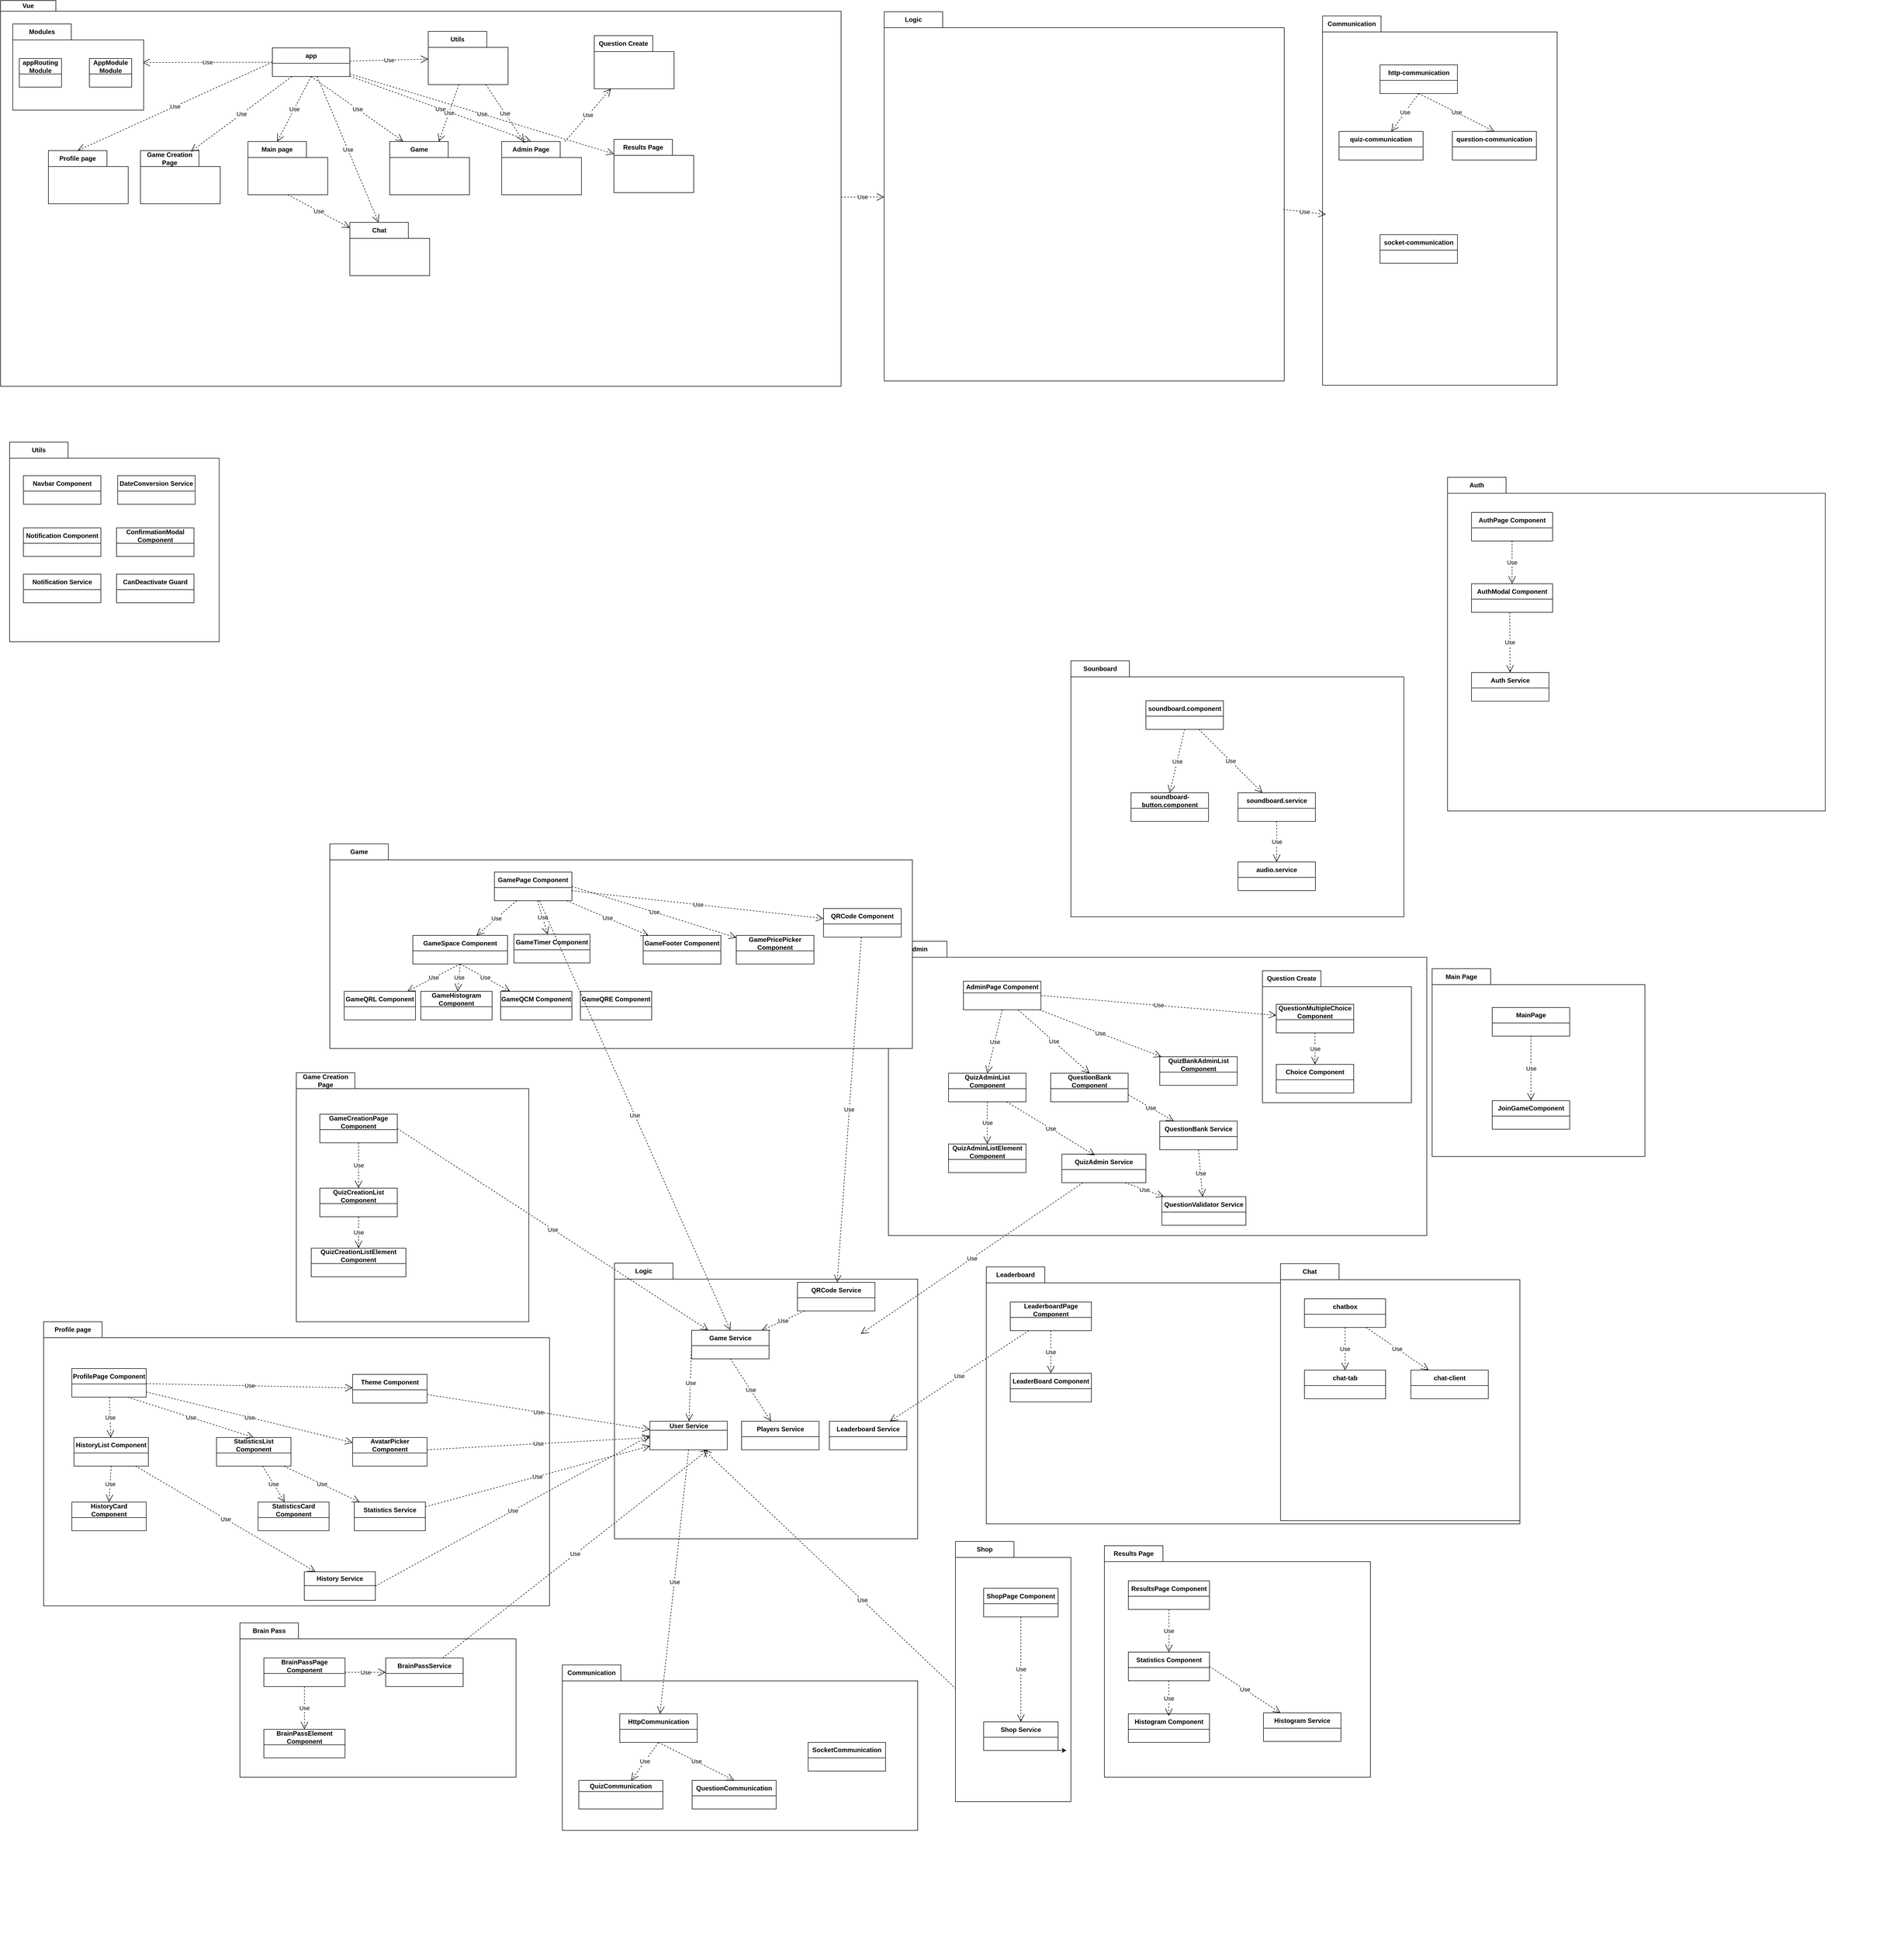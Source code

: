 <mxfile version="26.0.10">
  <diagram name="Page-1" id="VTYZQ3nmU_APvNgn6u0N">
    <mxGraphModel dx="2049" dy="1103" grid="0" gridSize="10" guides="1" tooltips="1" connect="1" arrows="1" fold="1" page="1" pageScale="1" pageWidth="5000" pageHeight="5000" math="0" shadow="0">
      <root>
        <mxCell id="0" />
        <mxCell id="1" parent="0" />
        <mxCell id="GFmlvdIAoADpp2P9gEfs-1" value="Vue" style="shape=folder;fontStyle=1;tabWidth=104;tabHeight=20;tabPosition=left;html=1;boundedLbl=1;labelInHeader=1;container=1;collapsible=0;whiteSpace=wrap;strokeColor=default;recursiveResize=0;" parent="1" vertex="1">
          <mxGeometry x="13" y="62" width="1580" height="725" as="geometry" />
        </mxCell>
        <mxCell id="GFmlvdIAoADpp2P9gEfs-47" value="Main page" style="shape=folder;fontStyle=1;tabWidth=110;tabHeight=30;tabPosition=left;html=1;boundedLbl=1;labelInHeader=1;container=1;collapsible=0;whiteSpace=wrap;" parent="GFmlvdIAoADpp2P9gEfs-1" vertex="1">
          <mxGeometry x="465" y="265" width="150" height="100" as="geometry" />
        </mxCell>
        <mxCell id="GFmlvdIAoADpp2P9gEfs-48" value="" style="html=1;strokeColor=none;resizeWidth=1;resizeHeight=1;fillColor=none;part=1;connectable=0;allowArrows=0;deletable=0;whiteSpace=wrap;" parent="GFmlvdIAoADpp2P9gEfs-47" vertex="1">
          <mxGeometry width="150" height="70" relative="1" as="geometry">
            <mxPoint y="30" as="offset" />
          </mxGeometry>
        </mxCell>
        <mxCell id="GFmlvdIAoADpp2P9gEfs-49" value="Admin Page" style="shape=folder;fontStyle=1;tabWidth=110;tabHeight=30;tabPosition=left;html=1;boundedLbl=1;labelInHeader=1;container=1;collapsible=0;whiteSpace=wrap;" parent="GFmlvdIAoADpp2P9gEfs-1" vertex="1">
          <mxGeometry x="942" y="265" width="150" height="100" as="geometry" />
        </mxCell>
        <mxCell id="GFmlvdIAoADpp2P9gEfs-50" value="" style="html=1;strokeColor=none;resizeWidth=1;resizeHeight=1;fillColor=none;part=1;connectable=0;allowArrows=0;deletable=0;whiteSpace=wrap;" parent="GFmlvdIAoADpp2P9gEfs-49" vertex="1">
          <mxGeometry width="150" height="70" relative="1" as="geometry">
            <mxPoint y="30" as="offset" />
          </mxGeometry>
        </mxCell>
        <mxCell id="GFmlvdIAoADpp2P9gEfs-56" value="app" style="swimlane;fontStyle=1;align=center;verticalAlign=middle;childLayout=stackLayout;horizontal=1;startSize=29;horizontalStack=0;resizeParent=1;resizeParentMax=0;resizeLast=0;collapsible=0;marginBottom=0;html=1;whiteSpace=wrap;" parent="GFmlvdIAoADpp2P9gEfs-1" vertex="1">
          <mxGeometry x="511" y="89" width="145.62" height="53.74" as="geometry" />
        </mxCell>
        <mxCell id="GFmlvdIAoADpp2P9gEfs-66" value="Use" style="endArrow=open;endSize=12;dashed=1;html=1;rounded=0;exitX=0.5;exitY=1;exitDx=0;exitDy=0;entryX=0;entryY=0;entryDx=55;entryDy=0;entryPerimeter=0;" parent="GFmlvdIAoADpp2P9gEfs-1" source="GFmlvdIAoADpp2P9gEfs-56" target="GFmlvdIAoADpp2P9gEfs-47" edge="1">
          <mxGeometry width="160" relative="1" as="geometry">
            <mxPoint x="361" y="341" as="sourcePoint" />
            <mxPoint x="521" y="341" as="targetPoint" />
          </mxGeometry>
        </mxCell>
        <mxCell id="GFmlvdIAoADpp2P9gEfs-68" value="Use" style="endArrow=open;endSize=12;dashed=1;html=1;rounded=0;entryX=0;entryY=0;entryDx=55;entryDy=0;entryPerimeter=0;" parent="GFmlvdIAoADpp2P9gEfs-1" source="GFmlvdIAoADpp2P9gEfs-56" target="GFmlvdIAoADpp2P9gEfs-49" edge="1">
          <mxGeometry width="160" relative="1" as="geometry">
            <mxPoint x="585" y="144" as="sourcePoint" />
            <mxPoint x="825" y="275" as="targetPoint" />
          </mxGeometry>
        </mxCell>
        <mxCell id="GFmlvdIAoADpp2P9gEfs-82" value="Utils" style="shape=folder;fontStyle=1;tabWidth=110;tabHeight=30;tabPosition=left;html=1;boundedLbl=1;labelInHeader=1;container=1;collapsible=0;whiteSpace=wrap;" parent="GFmlvdIAoADpp2P9gEfs-1" vertex="1">
          <mxGeometry x="804" y="58" width="150" height="100" as="geometry" />
        </mxCell>
        <mxCell id="GFmlvdIAoADpp2P9gEfs-83" value="" style="html=1;strokeColor=none;resizeWidth=1;resizeHeight=1;fillColor=none;part=1;connectable=0;allowArrows=0;deletable=0;whiteSpace=wrap;" parent="GFmlvdIAoADpp2P9gEfs-82" vertex="1">
          <mxGeometry width="150" height="70" relative="1" as="geometry">
            <mxPoint y="30" as="offset" />
          </mxGeometry>
        </mxCell>
        <mxCell id="GFmlvdIAoADpp2P9gEfs-87" value="Use" style="endArrow=open;endSize=12;dashed=1;html=1;rounded=0;" parent="GFmlvdIAoADpp2P9gEfs-1" source="GFmlvdIAoADpp2P9gEfs-56" target="GFmlvdIAoADpp2P9gEfs-82" edge="1">
          <mxGeometry width="160" relative="1" as="geometry">
            <mxPoint x="825" y="141" as="sourcePoint" />
            <mxPoint x="1165" y="264" as="targetPoint" />
          </mxGeometry>
        </mxCell>
        <mxCell id="GFmlvdIAoADpp2P9gEfs-88" value="Use" style="endArrow=open;endSize=12;dashed=1;html=1;rounded=0;" parent="GFmlvdIAoADpp2P9gEfs-1" source="GFmlvdIAoADpp2P9gEfs-82" target="GFmlvdIAoADpp2P9gEfs-49" edge="1">
          <mxGeometry width="160" relative="1" as="geometry">
            <mxPoint x="1160" y="207" as="sourcePoint" />
            <mxPoint x="1395" y="213" as="targetPoint" />
          </mxGeometry>
        </mxCell>
        <mxCell id="GFmlvdIAoADpp2P9gEfs-90" value="Question Create" style="shape=folder;fontStyle=1;tabWidth=110;tabHeight=30;tabPosition=left;html=1;boundedLbl=1;labelInHeader=1;container=1;collapsible=0;whiteSpace=wrap;" parent="GFmlvdIAoADpp2P9gEfs-1" vertex="1">
          <mxGeometry x="1116" y="66" width="150" height="99.87" as="geometry" />
        </mxCell>
        <mxCell id="GFmlvdIAoADpp2P9gEfs-91" value="" style="html=1;strokeColor=none;resizeWidth=1;resizeHeight=1;fillColor=none;part=1;connectable=0;allowArrows=0;deletable=0;whiteSpace=wrap;" parent="GFmlvdIAoADpp2P9gEfs-90" vertex="1">
          <mxGeometry width="150" height="69.909" relative="1" as="geometry">
            <mxPoint y="30" as="offset" />
          </mxGeometry>
        </mxCell>
        <mxCell id="GFmlvdIAoADpp2P9gEfs-92" value="Use" style="endArrow=open;endSize=12;dashed=1;html=1;rounded=0;" parent="GFmlvdIAoADpp2P9gEfs-1" source="GFmlvdIAoADpp2P9gEfs-49" target="GFmlvdIAoADpp2P9gEfs-90" edge="1">
          <mxGeometry width="160" relative="1" as="geometry">
            <mxPoint x="922" y="168" as="sourcePoint" />
            <mxPoint x="994" y="275" as="targetPoint" />
          </mxGeometry>
        </mxCell>
        <mxCell id="GFmlvdIAoADpp2P9gEfs-101" value="Game Creation Page" style="shape=folder;fontStyle=1;tabWidth=110;tabHeight=30;tabPosition=left;html=1;boundedLbl=1;labelInHeader=1;container=1;collapsible=0;whiteSpace=wrap;" parent="GFmlvdIAoADpp2P9gEfs-1" vertex="1">
          <mxGeometry x="263" y="282" width="150" height="100" as="geometry" />
        </mxCell>
        <mxCell id="GFmlvdIAoADpp2P9gEfs-102" value="" style="html=1;strokeColor=none;resizeWidth=1;resizeHeight=1;fillColor=none;part=1;connectable=0;allowArrows=0;deletable=0;whiteSpace=wrap;" parent="GFmlvdIAoADpp2P9gEfs-101" vertex="1">
          <mxGeometry width="150" height="70" relative="1" as="geometry">
            <mxPoint y="30" as="offset" />
          </mxGeometry>
        </mxCell>
        <mxCell id="GFmlvdIAoADpp2P9gEfs-103" value="Use" style="endArrow=open;endSize=12;dashed=1;html=1;rounded=0;entryX=0.633;entryY=0.018;entryDx=0;entryDy=0;entryPerimeter=0;" parent="GFmlvdIAoADpp2P9gEfs-1" source="GFmlvdIAoADpp2P9gEfs-56" target="GFmlvdIAoADpp2P9gEfs-101" edge="1">
          <mxGeometry width="160" relative="1" as="geometry">
            <mxPoint x="594" y="153" as="sourcePoint" />
            <mxPoint x="774" y="278" as="targetPoint" />
          </mxGeometry>
        </mxCell>
        <mxCell id="GFmlvdIAoADpp2P9gEfs-109" value="Game" style="shape=folder;fontStyle=1;tabWidth=110;tabHeight=30;tabPosition=left;html=1;boundedLbl=1;labelInHeader=1;container=1;collapsible=0;whiteSpace=wrap;" parent="GFmlvdIAoADpp2P9gEfs-1" vertex="1">
          <mxGeometry x="731.5" y="265" width="150" height="100" as="geometry" />
        </mxCell>
        <mxCell id="GFmlvdIAoADpp2P9gEfs-110" value="" style="html=1;strokeColor=none;resizeWidth=1;resizeHeight=1;fillColor=none;part=1;connectable=0;allowArrows=0;deletable=0;whiteSpace=wrap;" parent="GFmlvdIAoADpp2P9gEfs-109" vertex="1">
          <mxGeometry width="150" height="70" relative="1" as="geometry">
            <mxPoint y="30" as="offset" />
          </mxGeometry>
        </mxCell>
        <mxCell id="GFmlvdIAoADpp2P9gEfs-112" value="Use" style="endArrow=open;endSize=12;dashed=1;html=1;rounded=0;" parent="GFmlvdIAoADpp2P9gEfs-1" source="GFmlvdIAoADpp2P9gEfs-82" target="GFmlvdIAoADpp2P9gEfs-109" edge="1">
          <mxGeometry width="160" relative="1" as="geometry">
            <mxPoint x="610" y="148" as="sourcePoint" />
            <mxPoint x="767" y="274" as="targetPoint" />
          </mxGeometry>
        </mxCell>
        <mxCell id="GFmlvdIAoADpp2P9gEfs-111" value="Use" style="endArrow=open;endSize=12;dashed=1;html=1;rounded=0;entryX=0.169;entryY=-0.006;entryDx=0;entryDy=0;entryPerimeter=0;exitX=0.5;exitY=1;exitDx=0;exitDy=0;" parent="GFmlvdIAoADpp2P9gEfs-1" source="GFmlvdIAoADpp2P9gEfs-56" target="GFmlvdIAoADpp2P9gEfs-109" edge="1">
          <mxGeometry width="160" relative="1" as="geometry">
            <mxPoint x="421" y="-195" as="sourcePoint" />
            <mxPoint x="828" y="-58" as="targetPoint" />
          </mxGeometry>
        </mxCell>
        <mxCell id="8kQ3t3BOulMbd9fAXTqf-4" value="Profile page" style="shape=folder;fontStyle=1;tabWidth=110;tabHeight=30;tabPosition=left;html=1;boundedLbl=1;labelInHeader=1;container=1;collapsible=0;whiteSpace=wrap;" parent="GFmlvdIAoADpp2P9gEfs-1" vertex="1">
          <mxGeometry x="90" y="282" width="150" height="100" as="geometry" />
        </mxCell>
        <mxCell id="8kQ3t3BOulMbd9fAXTqf-5" value="" style="html=1;strokeColor=none;resizeWidth=1;resizeHeight=1;fillColor=none;part=1;connectable=0;allowArrows=0;deletable=0;whiteSpace=wrap;" parent="8kQ3t3BOulMbd9fAXTqf-4" vertex="1">
          <mxGeometry width="150" height="70" relative="1" as="geometry">
            <mxPoint y="30" as="offset" />
          </mxGeometry>
        </mxCell>
        <mxCell id="8kQ3t3BOulMbd9fAXTqf-8" value="Use" style="endArrow=open;endSize=12;dashed=1;html=1;rounded=0;exitX=0;exitY=0.5;exitDx=0;exitDy=0;entryX=0;entryY=0;entryDx=55;entryDy=0;entryPerimeter=0;" parent="GFmlvdIAoADpp2P9gEfs-1" source="GFmlvdIAoADpp2P9gEfs-56" target="8kQ3t3BOulMbd9fAXTqf-4" edge="1">
          <mxGeometry width="160" relative="1" as="geometry">
            <mxPoint x="231" y="272" as="sourcePoint" />
            <mxPoint x="391" y="272" as="targetPoint" />
          </mxGeometry>
        </mxCell>
        <mxCell id="8kQ3t3BOulMbd9fAXTqf-20" value="Chat" style="shape=folder;fontStyle=1;tabWidth=110;tabHeight=30;tabPosition=left;html=1;boundedLbl=1;labelInHeader=1;container=1;collapsible=0;whiteSpace=wrap;" parent="GFmlvdIAoADpp2P9gEfs-1" vertex="1">
          <mxGeometry x="656.62" y="417" width="150" height="100" as="geometry" />
        </mxCell>
        <mxCell id="8kQ3t3BOulMbd9fAXTqf-21" value="" style="html=1;strokeColor=none;resizeWidth=1;resizeHeight=1;fillColor=none;part=1;connectable=0;allowArrows=0;deletable=0;whiteSpace=wrap;" parent="8kQ3t3BOulMbd9fAXTqf-20" vertex="1">
          <mxGeometry width="150" height="70" relative="1" as="geometry">
            <mxPoint y="30" as="offset" />
          </mxGeometry>
        </mxCell>
        <mxCell id="8kQ3t3BOulMbd9fAXTqf-22" value="Use" style="endArrow=open;endSize=12;dashed=1;html=1;rounded=0;" parent="GFmlvdIAoADpp2P9gEfs-1" source="GFmlvdIAoADpp2P9gEfs-56" target="8kQ3t3BOulMbd9fAXTqf-20" edge="1">
          <mxGeometry width="160" relative="1" as="geometry">
            <mxPoint x="461" y="250" as="sourcePoint" />
            <mxPoint x="621" y="250" as="targetPoint" />
          </mxGeometry>
        </mxCell>
        <mxCell id="8kQ3t3BOulMbd9fAXTqf-23" value="Use" style="endArrow=open;endSize=12;dashed=1;html=1;rounded=0;exitX=0.5;exitY=1;exitDx=0;exitDy=0;exitPerimeter=0;" parent="GFmlvdIAoADpp2P9gEfs-1" source="GFmlvdIAoADpp2P9gEfs-47" target="8kQ3t3BOulMbd9fAXTqf-20" edge="1">
          <mxGeometry width="160" relative="1" as="geometry">
            <mxPoint x="461" y="250" as="sourcePoint" />
            <mxPoint x="621" y="250" as="targetPoint" />
          </mxGeometry>
        </mxCell>
        <mxCell id="8kQ3t3BOulMbd9fAXTqf-40" value="Use" style="endArrow=open;endSize=12;dashed=1;html=1;rounded=0;entryX=0.99;entryY=0.447;entryDx=0;entryDy=0;entryPerimeter=0;" parent="GFmlvdIAoADpp2P9gEfs-1" source="GFmlvdIAoADpp2P9gEfs-56" target="8kQ3t3BOulMbd9fAXTqf-42" edge="1">
          <mxGeometry width="160" relative="1" as="geometry">
            <mxPoint x="521" y="126" as="sourcePoint" />
            <mxPoint x="297" y="115.973" as="targetPoint" />
          </mxGeometry>
        </mxCell>
        <mxCell id="8kQ3t3BOulMbd9fAXTqf-51" value="Results Page" style="shape=folder;fontStyle=1;tabWidth=110;tabHeight=30;tabPosition=left;html=1;boundedLbl=1;labelInHeader=1;container=1;collapsible=0;whiteSpace=wrap;" parent="GFmlvdIAoADpp2P9gEfs-1" vertex="1">
          <mxGeometry x="1153" y="261" width="150" height="100" as="geometry" />
        </mxCell>
        <mxCell id="8kQ3t3BOulMbd9fAXTqf-52" value="" style="html=1;strokeColor=none;resizeWidth=1;resizeHeight=1;fillColor=none;part=1;connectable=0;allowArrows=0;deletable=0;whiteSpace=wrap;" parent="8kQ3t3BOulMbd9fAXTqf-51" vertex="1">
          <mxGeometry width="150" height="70" relative="1" as="geometry">
            <mxPoint y="30" as="offset" />
          </mxGeometry>
        </mxCell>
        <mxCell id="8kQ3t3BOulMbd9fAXTqf-53" value="Use" style="endArrow=open;endSize=12;dashed=1;html=1;rounded=0;" parent="GFmlvdIAoADpp2P9gEfs-1" source="GFmlvdIAoADpp2P9gEfs-56" target="8kQ3t3BOulMbd9fAXTqf-51" edge="1">
          <mxGeometry width="160" relative="1" as="geometry">
            <mxPoint x="667" y="152" as="sourcePoint" />
            <mxPoint x="1007" y="275" as="targetPoint" />
          </mxGeometry>
        </mxCell>
        <mxCell id="8kQ3t3BOulMbd9fAXTqf-42" value="Modules" style="shape=folder;fontStyle=1;tabWidth=110;tabHeight=30;tabPosition=left;html=1;boundedLbl=1;labelInHeader=1;container=1;collapsible=0;whiteSpace=wrap;recursiveResize=0;" parent="GFmlvdIAoADpp2P9gEfs-1" vertex="1">
          <mxGeometry x="23" y="44" width="246" height="162" as="geometry" />
        </mxCell>
        <mxCell id="8kQ3t3BOulMbd9fAXTqf-43" value="" style="html=1;strokeColor=none;resizeWidth=1;resizeHeight=1;fillColor=none;part=1;connectable=0;allowArrows=0;deletable=0;whiteSpace=wrap;recursiveResize=0;" parent="8kQ3t3BOulMbd9fAXTqf-42" vertex="1">
          <mxGeometry width="416" height="215.6" relative="1" as="geometry">
            <mxPoint y="30" as="offset" />
          </mxGeometry>
        </mxCell>
        <mxCell id="8kQ3t3BOulMbd9fAXTqf-44" value="appRouting Module" style="swimlane;fontStyle=1;align=center;verticalAlign=middle;childLayout=stackLayout;horizontal=1;startSize=29;horizontalStack=0;resizeParent=1;resizeParentMax=0;resizeLast=0;collapsible=0;marginBottom=0;html=1;whiteSpace=wrap;" parent="8kQ3t3BOulMbd9fAXTqf-42" vertex="1">
          <mxGeometry x="12.23" y="65" width="79.521" height="53.74" as="geometry" />
        </mxCell>
        <mxCell id="8kQ3t3BOulMbd9fAXTqf-45" value="AppModule Module" style="swimlane;fontStyle=1;align=center;verticalAlign=middle;childLayout=stackLayout;horizontal=1;startSize=29;horizontalStack=0;resizeParent=1;resizeParentMax=0;resizeLast=0;collapsible=0;marginBottom=0;html=1;whiteSpace=wrap;" parent="8kQ3t3BOulMbd9fAXTqf-42" vertex="1">
          <mxGeometry x="144" y="65" width="79.52" height="53.74" as="geometry" />
        </mxCell>
        <mxCell id="GFmlvdIAoADpp2P9gEfs-51" value="Main Page" style="shape=folder;fontStyle=1;tabWidth=110;tabHeight=30;tabPosition=left;html=1;boundedLbl=1;labelInHeader=1;container=1;collapsible=0;whiteSpace=wrap;recursiveResize=0;" parent="1" vertex="1">
          <mxGeometry x="2704" y="1881.5" width="400" height="353" as="geometry" />
        </mxCell>
        <mxCell id="GFmlvdIAoADpp2P9gEfs-52" value="" style="html=1;strokeColor=none;resizeWidth=1;resizeHeight=1;fillColor=none;part=1;connectable=0;allowArrows=0;deletable=0;whiteSpace=wrap;" parent="GFmlvdIAoADpp2P9gEfs-51" vertex="1">
          <mxGeometry width="454" height="318" relative="1" as="geometry">
            <mxPoint y="30" as="offset" />
          </mxGeometry>
        </mxCell>
        <mxCell id="GFmlvdIAoADpp2P9gEfs-29" value="MainPage" style="swimlane;fontStyle=1;align=center;verticalAlign=middle;childLayout=stackLayout;horizontal=1;startSize=29;horizontalStack=0;resizeParent=1;resizeParentMax=0;resizeLast=0;collapsible=0;marginBottom=0;html=1;whiteSpace=wrap;" parent="GFmlvdIAoADpp2P9gEfs-51" vertex="1">
          <mxGeometry x="113" y="73" width="145.62" height="53.74" as="geometry" />
        </mxCell>
        <mxCell id="GFmlvdIAoADpp2P9gEfs-54" value="JoinGameComponent" style="swimlane;fontStyle=1;align=center;verticalAlign=middle;childLayout=stackLayout;horizontal=1;startSize=29;horizontalStack=0;resizeParent=1;resizeParentMax=0;resizeLast=0;collapsible=0;marginBottom=0;html=1;whiteSpace=wrap;" parent="GFmlvdIAoADpp2P9gEfs-51" vertex="1">
          <mxGeometry x="113" y="248" width="145.62" height="53.74" as="geometry" />
        </mxCell>
        <mxCell id="GFmlvdIAoADpp2P9gEfs-55" value="Use" style="endArrow=open;endSize=12;dashed=1;html=1;rounded=0;exitX=0.5;exitY=1;exitDx=0;exitDy=0;entryX=0.5;entryY=0;entryDx=0;entryDy=0;" parent="GFmlvdIAoADpp2P9gEfs-51" source="GFmlvdIAoADpp2P9gEfs-29" target="GFmlvdIAoADpp2P9gEfs-54" edge="1">
          <mxGeometry width="160" relative="1" as="geometry">
            <mxPoint x="80" y="234" as="sourcePoint" />
            <mxPoint x="240" y="234" as="targetPoint" />
          </mxGeometry>
        </mxCell>
        <mxCell id="GFmlvdIAoADpp2P9gEfs-69" value="Admin" style="shape=folder;fontStyle=1;tabWidth=110;tabHeight=30;tabPosition=left;html=1;boundedLbl=1;labelInHeader=1;container=1;collapsible=0;whiteSpace=wrap;recursiveResize=0;" parent="1" vertex="1">
          <mxGeometry x="1682" y="1830" width="1012" height="553" as="geometry" />
        </mxCell>
        <mxCell id="GFmlvdIAoADpp2P9gEfs-70" value="" style="html=1;strokeColor=none;resizeWidth=1;resizeHeight=1;fillColor=none;part=1;connectable=0;allowArrows=0;deletable=0;whiteSpace=wrap;" parent="GFmlvdIAoADpp2P9gEfs-69" vertex="1">
          <mxGeometry width="454" height="318" relative="1" as="geometry">
            <mxPoint y="30" as="offset" />
          </mxGeometry>
        </mxCell>
        <mxCell id="GFmlvdIAoADpp2P9gEfs-71" value="AdminPage Component" style="swimlane;fontStyle=1;align=center;verticalAlign=middle;childLayout=stackLayout;horizontal=1;startSize=22;horizontalStack=0;resizeParent=1;resizeParentMax=0;resizeLast=0;collapsible=0;marginBottom=0;html=1;whiteSpace=wrap;" parent="GFmlvdIAoADpp2P9gEfs-69" vertex="1">
          <mxGeometry x="141" y="75" width="145.62" height="53.74" as="geometry" />
        </mxCell>
        <mxCell id="GFmlvdIAoADpp2P9gEfs-72" value="QuizAdminList Component" style="swimlane;fontStyle=1;align=center;verticalAlign=middle;childLayout=stackLayout;horizontal=1;startSize=29;horizontalStack=0;resizeParent=1;resizeParentMax=0;resizeLast=0;collapsible=0;marginBottom=0;html=1;whiteSpace=wrap;" parent="GFmlvdIAoADpp2P9gEfs-69" vertex="1">
          <mxGeometry x="113" y="248" width="145.62" height="53.74" as="geometry" />
        </mxCell>
        <mxCell id="GFmlvdIAoADpp2P9gEfs-73" value="Use" style="endArrow=open;endSize=12;dashed=1;html=1;rounded=0;exitX=0.5;exitY=1;exitDx=0;exitDy=0;entryX=0.5;entryY=0;entryDx=0;entryDy=0;" parent="GFmlvdIAoADpp2P9gEfs-69" source="GFmlvdIAoADpp2P9gEfs-71" target="GFmlvdIAoADpp2P9gEfs-72" edge="1">
          <mxGeometry width="160" relative="1" as="geometry">
            <mxPoint x="80" y="234" as="sourcePoint" />
            <mxPoint x="240" y="234" as="targetPoint" />
          </mxGeometry>
        </mxCell>
        <mxCell id="GFmlvdIAoADpp2P9gEfs-75" value="QuestionBank Component" style="swimlane;fontStyle=1;align=center;verticalAlign=middle;childLayout=stackLayout;horizontal=1;startSize=29;horizontalStack=0;resizeParent=1;resizeParentMax=0;resizeLast=0;collapsible=0;marginBottom=0;html=1;whiteSpace=wrap;" parent="GFmlvdIAoADpp2P9gEfs-69" vertex="1">
          <mxGeometry x="305" y="248" width="145.62" height="53.74" as="geometry" />
        </mxCell>
        <mxCell id="GFmlvdIAoADpp2P9gEfs-77" value="Use" style="endArrow=open;endSize=12;dashed=1;html=1;rounded=0;exitX=0.5;exitY=1;exitDx=0;exitDy=0;" parent="GFmlvdIAoADpp2P9gEfs-69" source="GFmlvdIAoADpp2P9gEfs-72" target="GFmlvdIAoADpp2P9gEfs-78" edge="1">
          <mxGeometry width="160" relative="1" as="geometry">
            <mxPoint x="251" y="208" as="sourcePoint" />
            <mxPoint x="189" y="383" as="targetPoint" />
          </mxGeometry>
        </mxCell>
        <mxCell id="GFmlvdIAoADpp2P9gEfs-78" value="QuizAdminListElement Component" style="swimlane;fontStyle=1;align=center;verticalAlign=middle;childLayout=stackLayout;horizontal=1;startSize=29;horizontalStack=0;resizeParent=1;resizeParentMax=0;resizeLast=0;collapsible=0;marginBottom=0;html=1;whiteSpace=wrap;" parent="GFmlvdIAoADpp2P9gEfs-69" vertex="1">
          <mxGeometry x="113" y="381" width="145.62" height="53.74" as="geometry" />
        </mxCell>
        <mxCell id="GFmlvdIAoADpp2P9gEfs-76" value="Use" style="endArrow=open;endSize=12;dashed=1;html=1;rounded=0;entryX=0.5;entryY=0;entryDx=0;entryDy=0;" parent="GFmlvdIAoADpp2P9gEfs-69" source="GFmlvdIAoADpp2P9gEfs-71" target="GFmlvdIAoADpp2P9gEfs-75" edge="1">
          <mxGeometry width="160" relative="1" as="geometry">
            <mxPoint x="214" y="125" as="sourcePoint" />
            <mxPoint x="196" y="258" as="targetPoint" />
          </mxGeometry>
        </mxCell>
        <mxCell id="GFmlvdIAoADpp2P9gEfs-142" value="QuizBankAdminList Component" style="swimlane;fontStyle=1;align=center;verticalAlign=middle;childLayout=stackLayout;horizontal=1;startSize=29;horizontalStack=0;resizeParent=1;resizeParentMax=0;resizeLast=0;collapsible=0;marginBottom=0;html=1;whiteSpace=wrap;" parent="GFmlvdIAoADpp2P9gEfs-69" vertex="1">
          <mxGeometry x="510" y="217.0" width="145.62" height="53.74" as="geometry" />
        </mxCell>
        <mxCell id="GFmlvdIAoADpp2P9gEfs-143" value="Use" style="endArrow=open;endSize=12;dashed=1;html=1;rounded=0;" parent="GFmlvdIAoADpp2P9gEfs-69" source="GFmlvdIAoADpp2P9gEfs-71" target="GFmlvdIAoADpp2P9gEfs-142" edge="1">
          <mxGeometry width="160" relative="1" as="geometry">
            <mxPoint x="254" y="139" as="sourcePoint" />
            <mxPoint x="388" y="258" as="targetPoint" />
          </mxGeometry>
        </mxCell>
        <mxCell id="ZUoT_b0gBWeLPFFbj2vS-19" value="QuizAdmin Service" style="swimlane;fontStyle=1;align=center;verticalAlign=middle;childLayout=stackLayout;horizontal=1;startSize=29;horizontalStack=0;resizeParent=1;resizeParentMax=0;resizeLast=0;collapsible=0;marginBottom=0;html=1;whiteSpace=wrap;" parent="GFmlvdIAoADpp2P9gEfs-69" vertex="1">
          <mxGeometry x="326" y="400" width="158" height="53.74" as="geometry" />
        </mxCell>
        <mxCell id="ZUoT_b0gBWeLPFFbj2vS-20" value="Use" style="endArrow=open;endSize=12;dashed=1;html=1;rounded=0;entryX=0.392;entryY=0.039;entryDx=0;entryDy=0;entryPerimeter=0;exitX=0.75;exitY=1;exitDx=0;exitDy=0;" parent="GFmlvdIAoADpp2P9gEfs-69" source="GFmlvdIAoADpp2P9gEfs-72" target="ZUoT_b0gBWeLPFFbj2vS-19" edge="1">
          <mxGeometry width="160" relative="1" as="geometry">
            <mxPoint x="391" y="304" as="sourcePoint" />
            <mxPoint x="395" y="497" as="targetPoint" />
          </mxGeometry>
        </mxCell>
        <mxCell id="ZUoT_b0gBWeLPFFbj2vS-21" value="Use" style="endArrow=open;endSize=12;dashed=1;html=1;rounded=0;exitX=0.5;exitY=1;exitDx=0;exitDy=0;" parent="GFmlvdIAoADpp2P9gEfs-69" source="8kQ3t3BOulMbd9fAXTqf-117" target="8kQ3t3BOulMbd9fAXTqf-134" edge="1">
          <mxGeometry width="160" relative="1" as="geometry">
            <mxPoint x="128" y="392" as="sourcePoint" />
            <mxPoint x="288" y="392" as="targetPoint" />
          </mxGeometry>
        </mxCell>
        <mxCell id="8kQ3t3BOulMbd9fAXTqf-134" value="QuestionValidator Service" style="swimlane;fontStyle=1;align=center;verticalAlign=middle;childLayout=stackLayout;horizontal=1;startSize=29;horizontalStack=0;resizeParent=1;resizeParentMax=0;resizeLast=0;collapsible=0;marginBottom=0;html=1;whiteSpace=wrap;" parent="GFmlvdIAoADpp2P9gEfs-69" vertex="1">
          <mxGeometry x="514" y="480" width="158" height="53.74" as="geometry" />
        </mxCell>
        <mxCell id="ZUoT_b0gBWeLPFFbj2vS-22" value="Use" style="endArrow=open;endSize=12;dashed=1;html=1;rounded=0;exitX=0.75;exitY=1;exitDx=0;exitDy=0;" parent="GFmlvdIAoADpp2P9gEfs-69" source="ZUoT_b0gBWeLPFFbj2vS-19" target="8kQ3t3BOulMbd9fAXTqf-134" edge="1">
          <mxGeometry width="160" relative="1" as="geometry">
            <mxPoint x="521" y="252" as="sourcePoint" />
            <mxPoint x="681" y="252" as="targetPoint" />
          </mxGeometry>
        </mxCell>
        <mxCell id="8kQ3t3BOulMbd9fAXTqf-117" value="QuestionBank Service" style="swimlane;fontStyle=1;align=center;verticalAlign=middle;childLayout=stackLayout;horizontal=1;startSize=29;horizontalStack=0;resizeParent=1;resizeParentMax=0;resizeLast=0;collapsible=0;marginBottom=0;html=1;whiteSpace=wrap;" parent="GFmlvdIAoADpp2P9gEfs-69" vertex="1">
          <mxGeometry x="510" y="338" width="145.62" height="53.74" as="geometry" />
        </mxCell>
        <mxCell id="ZUoT_b0gBWeLPFFbj2vS-26" value="Use" style="endArrow=open;endSize=12;dashed=1;html=1;rounded=0;exitX=1;exitY=0.75;exitDx=0;exitDy=0;" parent="GFmlvdIAoADpp2P9gEfs-69" source="GFmlvdIAoADpp2P9gEfs-75" target="8kQ3t3BOulMbd9fAXTqf-117" edge="1">
          <mxGeometry width="160" relative="1" as="geometry">
            <mxPoint x="313" y="334" as="sourcePoint" />
            <mxPoint x="473" y="334" as="targetPoint" />
          </mxGeometry>
        </mxCell>
        <mxCell id="GFmlvdIAoADpp2P9gEfs-94" value="Question Create" style="shape=folder;fontStyle=1;tabWidth=110;tabHeight=30;tabPosition=left;html=1;boundedLbl=1;labelInHeader=1;container=1;collapsible=0;whiteSpace=wrap;recursiveResize=0;" parent="GFmlvdIAoADpp2P9gEfs-69" vertex="1">
          <mxGeometry x="703" y="55.37" width="280" height="248" as="geometry" />
        </mxCell>
        <mxCell id="GFmlvdIAoADpp2P9gEfs-95" value="" style="html=1;strokeColor=none;resizeWidth=1;resizeHeight=1;fillColor=none;part=1;connectable=0;allowArrows=0;deletable=0;whiteSpace=wrap;" parent="GFmlvdIAoADpp2P9gEfs-94" vertex="1">
          <mxGeometry width="358" height="272" relative="1" as="geometry">
            <mxPoint y="30" as="offset" />
          </mxGeometry>
        </mxCell>
        <mxCell id="GFmlvdIAoADpp2P9gEfs-96" value="QuestionMultipleChoice Component" style="swimlane;fontStyle=1;align=center;verticalAlign=middle;childLayout=stackLayout;horizontal=1;startSize=29;horizontalStack=0;resizeParent=1;resizeParentMax=0;resizeLast=0;collapsible=0;marginBottom=0;html=1;whiteSpace=wrap;" parent="GFmlvdIAoADpp2P9gEfs-94" vertex="1">
          <mxGeometry x="26" y="63" width="145.62" height="53.74" as="geometry" />
        </mxCell>
        <mxCell id="GFmlvdIAoADpp2P9gEfs-98" value="Choice Component" style="swimlane;fontStyle=1;align=center;verticalAlign=middle;childLayout=stackLayout;horizontal=1;startSize=29;horizontalStack=0;resizeParent=1;resizeParentMax=0;resizeLast=0;collapsible=0;marginBottom=0;html=1;whiteSpace=wrap;" parent="GFmlvdIAoADpp2P9gEfs-94" vertex="1">
          <mxGeometry x="26" y="176" width="145.62" height="53.74" as="geometry" />
        </mxCell>
        <mxCell id="GFmlvdIAoADpp2P9gEfs-100" value="Use" style="endArrow=open;endSize=12;dashed=1;html=1;rounded=0;exitX=0.5;exitY=1;exitDx=0;exitDy=0;entryX=0.5;entryY=0;entryDx=0;entryDy=0;" parent="GFmlvdIAoADpp2P9gEfs-94" source="GFmlvdIAoADpp2P9gEfs-96" target="GFmlvdIAoADpp2P9gEfs-98" edge="1">
          <mxGeometry width="160" relative="1" as="geometry">
            <mxPoint x="31" y="104" as="sourcePoint" />
            <mxPoint x="191" y="104" as="targetPoint" />
          </mxGeometry>
        </mxCell>
        <mxCell id="8kQ3t3BOulMbd9fAXTqf-2" value="Use" style="endArrow=open;endSize=12;dashed=1;html=1;rounded=0;exitX=1;exitY=0.5;exitDx=0;exitDy=0;" parent="GFmlvdIAoADpp2P9gEfs-69" source="GFmlvdIAoADpp2P9gEfs-71" target="GFmlvdIAoADpp2P9gEfs-96" edge="1">
          <mxGeometry width="160" relative="1" as="geometry">
            <mxPoint x="20" y="195.87" as="sourcePoint" />
            <mxPoint x="517" y="260" as="targetPoint" />
          </mxGeometry>
        </mxCell>
        <mxCell id="GFmlvdIAoADpp2P9gEfs-84" value="Utils" style="shape=folder;fontStyle=1;tabWidth=110;tabHeight=30;tabPosition=left;html=1;boundedLbl=1;labelInHeader=1;container=1;collapsible=0;whiteSpace=wrap;recursiveResize=0;" parent="1" vertex="1">
          <mxGeometry x="30" y="892" width="394" height="375" as="geometry" />
        </mxCell>
        <mxCell id="GFmlvdIAoADpp2P9gEfs-85" value="" style="html=1;strokeColor=none;resizeWidth=1;resizeHeight=1;fillColor=none;part=1;connectable=0;allowArrows=0;deletable=0;whiteSpace=wrap;" parent="GFmlvdIAoADpp2P9gEfs-84" vertex="1">
          <mxGeometry width="552" height="395.5" relative="1" as="geometry">
            <mxPoint y="30" as="offset" />
          </mxGeometry>
        </mxCell>
        <mxCell id="GFmlvdIAoADpp2P9gEfs-58" value="Navbar Component" style="swimlane;fontStyle=1;align=center;verticalAlign=middle;childLayout=stackLayout;horizontal=1;startSize=29;horizontalStack=0;resizeParent=1;resizeParentMax=0;resizeLast=0;collapsible=0;marginBottom=0;html=1;whiteSpace=wrap;" parent="GFmlvdIAoADpp2P9gEfs-84" vertex="1">
          <mxGeometry x="26" y="63" width="145.62" height="53.74" as="geometry" />
        </mxCell>
        <mxCell id="GFmlvdIAoADpp2P9gEfs-57" value="Notification Component" style="swimlane;fontStyle=1;align=center;verticalAlign=middle;childLayout=stackLayout;horizontal=1;startSize=29;horizontalStack=0;resizeParent=1;resizeParentMax=0;resizeLast=0;collapsible=0;marginBottom=0;html=1;whiteSpace=wrap;" parent="GFmlvdIAoADpp2P9gEfs-84" vertex="1">
          <mxGeometry x="26" y="161" width="145.62" height="53.74" as="geometry" />
        </mxCell>
        <mxCell id="8kQ3t3BOulMbd9fAXTqf-3" value="ConfirmationModal Component" style="swimlane;fontStyle=1;align=center;verticalAlign=middle;childLayout=stackLayout;horizontal=1;startSize=29;horizontalStack=0;resizeParent=1;resizeParentMax=0;resizeLast=0;collapsible=0;marginBottom=0;html=1;whiteSpace=wrap;" parent="GFmlvdIAoADpp2P9gEfs-84" vertex="1">
          <mxGeometry x="201" y="161" width="145.62" height="53.74" as="geometry" />
        </mxCell>
        <mxCell id="8kQ3t3BOulMbd9fAXTqf-34" value="CanDeactivate Guard" style="swimlane;fontStyle=1;align=center;verticalAlign=middle;childLayout=stackLayout;horizontal=1;startSize=29;horizontalStack=0;resizeParent=1;resizeParentMax=0;resizeLast=0;collapsible=0;marginBottom=0;html=1;whiteSpace=wrap;" parent="GFmlvdIAoADpp2P9gEfs-84" vertex="1">
          <mxGeometry x="201" y="248.13" width="145.62" height="53.74" as="geometry" />
        </mxCell>
        <mxCell id="8kQ3t3BOulMbd9fAXTqf-36" value="DateConversion Service" style="swimlane;fontStyle=1;align=center;verticalAlign=middle;childLayout=stackLayout;horizontal=1;startSize=29;horizontalStack=0;resizeParent=1;resizeParentMax=0;resizeLast=0;collapsible=0;marginBottom=0;html=1;whiteSpace=wrap;" parent="GFmlvdIAoADpp2P9gEfs-84" vertex="1">
          <mxGeometry x="203.19" y="63" width="145.62" height="53.74" as="geometry" />
        </mxCell>
        <mxCell id="aIXatQe_Uzg72Y1J2j_m-111" value="Notification Service" style="swimlane;fontStyle=1;align=center;verticalAlign=middle;childLayout=stackLayout;horizontal=1;startSize=29;horizontalStack=0;resizeParent=1;resizeParentMax=0;resizeLast=0;collapsible=0;marginBottom=0;html=1;whiteSpace=wrap;" vertex="1" parent="GFmlvdIAoADpp2P9gEfs-84">
          <mxGeometry x="26" y="248.13" width="145.62" height="53.74" as="geometry" />
        </mxCell>
        <mxCell id="GFmlvdIAoADpp2P9gEfs-104" value="Game Creation Page" style="shape=folder;fontStyle=1;tabWidth=110;tabHeight=30;tabPosition=left;html=1;boundedLbl=1;labelInHeader=1;container=1;collapsible=0;whiteSpace=wrap;" parent="1" vertex="1">
          <mxGeometry x="569" y="2077" width="437" height="468" as="geometry" />
        </mxCell>
        <mxCell id="GFmlvdIAoADpp2P9gEfs-105" value="" style="html=1;strokeColor=none;resizeWidth=1;resizeHeight=1;fillColor=none;part=1;connectable=0;allowArrows=0;deletable=0;whiteSpace=wrap;" parent="GFmlvdIAoADpp2P9gEfs-104" vertex="1">
          <mxGeometry width="437" height="327.6" relative="1" as="geometry">
            <mxPoint y="30" as="offset" />
          </mxGeometry>
        </mxCell>
        <mxCell id="GFmlvdIAoADpp2P9gEfs-106" value="QuizCreationList Component" style="swimlane;fontStyle=1;align=center;verticalAlign=middle;childLayout=stackLayout;horizontal=1;startSize=29;horizontalStack=0;resizeParent=1;resizeParentMax=0;resizeLast=0;collapsible=0;marginBottom=0;html=1;whiteSpace=wrap;" parent="GFmlvdIAoADpp2P9gEfs-104" vertex="1">
          <mxGeometry x="44.19" y="217" width="145.62" height="53.74" as="geometry" />
        </mxCell>
        <mxCell id="GFmlvdIAoADpp2P9gEfs-107" value="QuizCreationListElement Component" style="swimlane;fontStyle=1;align=center;verticalAlign=middle;childLayout=stackLayout;horizontal=1;startSize=29;horizontalStack=0;resizeParent=1;resizeParentMax=0;resizeLast=0;collapsible=0;marginBottom=0;html=1;whiteSpace=wrap;" parent="GFmlvdIAoADpp2P9gEfs-104" vertex="1">
          <mxGeometry x="28" y="329.74" width="178" height="53.74" as="geometry" />
        </mxCell>
        <mxCell id="GFmlvdIAoADpp2P9gEfs-108" value="Use" style="endArrow=open;endSize=12;dashed=1;html=1;rounded=0;" parent="GFmlvdIAoADpp2P9gEfs-104" source="GFmlvdIAoADpp2P9gEfs-106" target="GFmlvdIAoADpp2P9gEfs-107" edge="1">
          <mxGeometry width="160" relative="1" as="geometry">
            <mxPoint x="169" y="195" as="sourcePoint" />
            <mxPoint x="141" y="202" as="targetPoint" />
          </mxGeometry>
        </mxCell>
        <mxCell id="GFmlvdIAoADpp2P9gEfs-144" value="GameCreationPage Component" style="swimlane;fontStyle=1;align=center;verticalAlign=middle;childLayout=stackLayout;horizontal=1;startSize=29;horizontalStack=0;resizeParent=1;resizeParentMax=0;resizeLast=0;collapsible=0;marginBottom=0;html=1;whiteSpace=wrap;" parent="GFmlvdIAoADpp2P9gEfs-104" vertex="1">
          <mxGeometry x="44.19" y="78" width="145.62" height="53.74" as="geometry" />
        </mxCell>
        <mxCell id="GFmlvdIAoADpp2P9gEfs-145" value="Use" style="endArrow=open;endSize=12;dashed=1;html=1;rounded=0;" parent="GFmlvdIAoADpp2P9gEfs-104" source="GFmlvdIAoADpp2P9gEfs-144" target="GFmlvdIAoADpp2P9gEfs-106" edge="1">
          <mxGeometry width="160" relative="1" as="geometry">
            <mxPoint x="127" y="281" as="sourcePoint" />
            <mxPoint x="127" y="340" as="targetPoint" />
          </mxGeometry>
        </mxCell>
        <mxCell id="GFmlvdIAoADpp2P9gEfs-113" value="Game" style="shape=folder;fontStyle=1;tabWidth=110;tabHeight=30;tabPosition=left;html=1;boundedLbl=1;labelInHeader=1;container=1;collapsible=0;whiteSpace=wrap;recursiveResize=0;" parent="1" vertex="1">
          <mxGeometry x="632" y="1647" width="1095" height="384.5" as="geometry" />
        </mxCell>
        <mxCell id="GFmlvdIAoADpp2P9gEfs-114" value="" style="html=1;strokeColor=none;resizeWidth=1;resizeHeight=1;fillColor=none;part=1;connectable=0;allowArrows=0;deletable=0;whiteSpace=wrap;" parent="GFmlvdIAoADpp2P9gEfs-113" vertex="1">
          <mxGeometry width="437" height="327.6" relative="1" as="geometry">
            <mxPoint y="30" as="offset" />
          </mxGeometry>
        </mxCell>
        <mxCell id="GFmlvdIAoADpp2P9gEfs-115" value="GamePage Component" style="swimlane;fontStyle=1;align=center;verticalAlign=middle;childLayout=stackLayout;horizontal=1;startSize=29;horizontalStack=0;resizeParent=1;resizeParentMax=0;resizeLast=0;collapsible=0;marginBottom=0;html=1;whiteSpace=wrap;" parent="GFmlvdIAoADpp2P9gEfs-113" vertex="1">
          <mxGeometry x="309.38" y="53.0" width="145.62" height="53.74" as="geometry" />
        </mxCell>
        <mxCell id="GFmlvdIAoADpp2P9gEfs-116" value="GameSpace Component" style="swimlane;fontStyle=1;align=center;verticalAlign=middle;childLayout=stackLayout;horizontal=1;startSize=29;horizontalStack=0;resizeParent=1;resizeParentMax=0;resizeLast=0;collapsible=0;marginBottom=0;html=1;whiteSpace=wrap;" parent="GFmlvdIAoADpp2P9gEfs-113" vertex="1">
          <mxGeometry x="156" y="172" width="178" height="53.74" as="geometry" />
        </mxCell>
        <mxCell id="GFmlvdIAoADpp2P9gEfs-117" value="Use" style="endArrow=open;endSize=12;dashed=1;html=1;rounded=0;" parent="GFmlvdIAoADpp2P9gEfs-113" source="GFmlvdIAoADpp2P9gEfs-115" target="GFmlvdIAoADpp2P9gEfs-116" edge="1">
          <mxGeometry width="160" relative="1" as="geometry">
            <mxPoint x="169" y="195" as="sourcePoint" />
            <mxPoint x="141" y="202" as="targetPoint" />
          </mxGeometry>
        </mxCell>
        <mxCell id="GFmlvdIAoADpp2P9gEfs-120" value="GameQRL Component" style="swimlane;fontStyle=1;align=center;verticalAlign=middle;childLayout=stackLayout;horizontal=1;startSize=29;horizontalStack=0;resizeParent=1;resizeParentMax=0;resizeLast=0;collapsible=0;marginBottom=0;html=1;whiteSpace=wrap;" parent="GFmlvdIAoADpp2P9gEfs-113" vertex="1">
          <mxGeometry x="27" y="277" width="134" height="53.74" as="geometry" />
        </mxCell>
        <mxCell id="GFmlvdIAoADpp2P9gEfs-121" value="Use" style="endArrow=open;endSize=12;dashed=1;html=1;rounded=0;exitX=0.5;exitY=1;exitDx=0;exitDy=0;" parent="GFmlvdIAoADpp2P9gEfs-113" source="GFmlvdIAoADpp2P9gEfs-116" target="GFmlvdIAoADpp2P9gEfs-120" edge="1">
          <mxGeometry width="160" relative="1" as="geometry">
            <mxPoint x="125" y="224" as="sourcePoint" />
            <mxPoint x="96" y="287" as="targetPoint" />
          </mxGeometry>
        </mxCell>
        <mxCell id="GFmlvdIAoADpp2P9gEfs-123" value="GameHistogram Component" style="swimlane;fontStyle=1;align=center;verticalAlign=middle;childLayout=stackLayout;horizontal=1;startSize=29;horizontalStack=0;resizeParent=1;resizeParentMax=0;resizeLast=0;collapsible=0;marginBottom=0;html=1;whiteSpace=wrap;" parent="GFmlvdIAoADpp2P9gEfs-113" vertex="1">
          <mxGeometry x="171" y="277" width="134" height="53.74" as="geometry" />
        </mxCell>
        <mxCell id="GFmlvdIAoADpp2P9gEfs-124" value="GameQCM Component" style="swimlane;fontStyle=1;align=center;verticalAlign=middle;childLayout=stackLayout;horizontal=1;startSize=29;horizontalStack=0;resizeParent=1;resizeParentMax=0;resizeLast=0;collapsible=0;marginBottom=0;html=1;whiteSpace=wrap;" parent="GFmlvdIAoADpp2P9gEfs-113" vertex="1">
          <mxGeometry x="321" y="277" width="134" height="53.74" as="geometry" />
        </mxCell>
        <mxCell id="GFmlvdIAoADpp2P9gEfs-125" value="Use" style="endArrow=open;endSize=12;dashed=1;html=1;rounded=0;exitX=0.5;exitY=1;exitDx=0;exitDy=0;" parent="GFmlvdIAoADpp2P9gEfs-113" source="GFmlvdIAoADpp2P9gEfs-116" target="GFmlvdIAoADpp2P9gEfs-123" edge="1">
          <mxGeometry width="160" relative="1" as="geometry">
            <mxPoint x="256" y="227" as="sourcePoint" />
            <mxPoint x="518" y="227" as="targetPoint" />
          </mxGeometry>
        </mxCell>
        <mxCell id="GFmlvdIAoADpp2P9gEfs-126" value="Use" style="endArrow=open;endSize=12;dashed=1;html=1;rounded=0;exitX=0.5;exitY=1;exitDx=0;exitDy=0;" parent="GFmlvdIAoADpp2P9gEfs-113" source="GFmlvdIAoADpp2P9gEfs-116" target="GFmlvdIAoADpp2P9gEfs-124" edge="1">
          <mxGeometry width="160" relative="1" as="geometry">
            <mxPoint x="211" y="205" as="sourcePoint" />
            <mxPoint x="518" y="227" as="targetPoint" />
          </mxGeometry>
        </mxCell>
        <mxCell id="GFmlvdIAoADpp2P9gEfs-138" value="GameTimer Component" style="swimlane;fontStyle=1;align=center;verticalAlign=middle;childLayout=stackLayout;horizontal=1;startSize=29;horizontalStack=0;resizeParent=1;resizeParentMax=0;resizeLast=0;collapsible=0;marginBottom=0;html=1;whiteSpace=wrap;" parent="GFmlvdIAoADpp2P9gEfs-113" vertex="1">
          <mxGeometry x="346" y="170" width="143" height="53.74" as="geometry" />
        </mxCell>
        <mxCell id="GFmlvdIAoADpp2P9gEfs-139" value="Use" style="endArrow=open;endSize=12;dashed=1;html=1;rounded=0;" parent="GFmlvdIAoADpp2P9gEfs-113" source="GFmlvdIAoADpp2P9gEfs-115" target="GFmlvdIAoADpp2P9gEfs-138" edge="1">
          <mxGeometry width="160" relative="1" as="geometry">
            <mxPoint x="397" y="85" as="sourcePoint" />
            <mxPoint x="270" y="180" as="targetPoint" />
          </mxGeometry>
        </mxCell>
        <mxCell id="GFmlvdIAoADpp2P9gEfs-140" value="GameFooter Component" style="swimlane;fontStyle=1;align=center;verticalAlign=middle;childLayout=stackLayout;horizontal=1;startSize=29;horizontalStack=0;resizeParent=1;resizeParentMax=0;resizeLast=0;collapsible=0;marginBottom=0;html=1;whiteSpace=wrap;" parent="GFmlvdIAoADpp2P9gEfs-113" vertex="1">
          <mxGeometry x="589" y="172" width="146" height="53.74" as="geometry" />
        </mxCell>
        <mxCell id="GFmlvdIAoADpp2P9gEfs-141" value="Use" style="endArrow=open;endSize=12;dashed=1;html=1;rounded=0;" parent="GFmlvdIAoADpp2P9gEfs-113" source="GFmlvdIAoADpp2P9gEfs-115" target="GFmlvdIAoADpp2P9gEfs-140" edge="1">
          <mxGeometry width="160" relative="1" as="geometry">
            <mxPoint x="404" y="117" as="sourcePoint" />
            <mxPoint x="433" y="180" as="targetPoint" />
          </mxGeometry>
        </mxCell>
        <mxCell id="aIXatQe_Uzg72Y1J2j_m-57" value="GameQRE Component" style="swimlane;fontStyle=1;align=center;verticalAlign=middle;childLayout=stackLayout;horizontal=1;startSize=29;horizontalStack=0;resizeParent=1;resizeParentMax=0;resizeLast=0;collapsible=0;marginBottom=0;html=1;whiteSpace=wrap;" vertex="1" parent="GFmlvdIAoADpp2P9gEfs-113">
          <mxGeometry x="471" y="277" width="134" height="53.74" as="geometry" />
        </mxCell>
        <mxCell id="aIXatQe_Uzg72Y1J2j_m-58" value="GamePricePicker Component" style="swimlane;fontStyle=1;align=center;verticalAlign=middle;childLayout=stackLayout;horizontal=1;startSize=29;horizontalStack=0;resizeParent=1;resizeParentMax=0;resizeLast=0;collapsible=0;marginBottom=0;html=1;whiteSpace=wrap;" vertex="1" parent="GFmlvdIAoADpp2P9gEfs-113">
          <mxGeometry x="764" y="172" width="146" height="53.74" as="geometry" />
        </mxCell>
        <mxCell id="aIXatQe_Uzg72Y1J2j_m-59" value="Use" style="endArrow=open;endSize=12;dashed=1;html=1;rounded=0;exitX=1;exitY=0.5;exitDx=0;exitDy=0;" edge="1" parent="GFmlvdIAoADpp2P9gEfs-113" source="GFmlvdIAoADpp2P9gEfs-115" target="aIXatQe_Uzg72Y1J2j_m-58">
          <mxGeometry width="160" relative="1" as="geometry">
            <mxPoint x="455" y="117" as="sourcePoint" />
            <mxPoint x="609" y="182" as="targetPoint" />
          </mxGeometry>
        </mxCell>
        <mxCell id="aIXatQe_Uzg72Y1J2j_m-102" value="QRCode Component" style="swimlane;fontStyle=1;align=center;verticalAlign=middle;childLayout=stackLayout;horizontal=1;startSize=29;horizontalStack=0;resizeParent=1;resizeParentMax=0;resizeLast=0;collapsible=0;marginBottom=0;html=1;whiteSpace=wrap;" vertex="1" parent="GFmlvdIAoADpp2P9gEfs-113">
          <mxGeometry x="928" y="121.5" width="146" height="53.74" as="geometry" />
        </mxCell>
        <mxCell id="aIXatQe_Uzg72Y1J2j_m-103" value="Use" style="endArrow=open;endSize=12;dashed=1;html=1;rounded=0;" edge="1" parent="GFmlvdIAoADpp2P9gEfs-113" source="GFmlvdIAoADpp2P9gEfs-115" target="aIXatQe_Uzg72Y1J2j_m-102">
          <mxGeometry width="160" relative="1" as="geometry">
            <mxPoint x="465" y="90" as="sourcePoint" />
            <mxPoint x="774" y="186" as="targetPoint" />
          </mxGeometry>
        </mxCell>
        <mxCell id="8kQ3t3BOulMbd9fAXTqf-10" value="Profile page" style="shape=folder;fontStyle=1;tabWidth=110;tabHeight=30;tabPosition=left;html=1;boundedLbl=1;labelInHeader=1;container=1;collapsible=0;whiteSpace=wrap;recursiveResize=0;" parent="1" vertex="1">
          <mxGeometry x="94" y="2545" width="951" height="534" as="geometry" />
        </mxCell>
        <mxCell id="8kQ3t3BOulMbd9fAXTqf-11" value="" style="html=1;strokeColor=none;resizeWidth=1;resizeHeight=1;fillColor=none;part=1;connectable=0;allowArrows=0;deletable=0;whiteSpace=wrap;" parent="8kQ3t3BOulMbd9fAXTqf-10" vertex="1">
          <mxGeometry width="709.0" height="342.3" relative="1" as="geometry">
            <mxPoint y="30" as="offset" />
          </mxGeometry>
        </mxCell>
        <mxCell id="8kQ3t3BOulMbd9fAXTqf-12" value="HistoryList Component" style="swimlane;fontStyle=1;align=center;verticalAlign=middle;childLayout=stackLayout;horizontal=1;startSize=29;horizontalStack=0;resizeParent=1;resizeParentMax=0;resizeLast=0;collapsible=0;marginBottom=0;html=1;whiteSpace=wrap;" parent="8kQ3t3BOulMbd9fAXTqf-10" vertex="1">
          <mxGeometry x="56.998" y="217.63" width="139.914" height="53.74" as="geometry" />
        </mxCell>
        <mxCell id="8kQ3t3BOulMbd9fAXTqf-13" value="HistoryCard Component" style="swimlane;fontStyle=1;align=center;verticalAlign=middle;childLayout=stackLayout;horizontal=1;startSize=29;horizontalStack=0;resizeParent=1;resizeParentMax=0;resizeLast=0;collapsible=0;marginBottom=0;html=1;whiteSpace=wrap;" parent="8kQ3t3BOulMbd9fAXTqf-10" vertex="1">
          <mxGeometry x="52.998" y="339" width="139.914" height="53.74" as="geometry" />
        </mxCell>
        <mxCell id="8kQ3t3BOulMbd9fAXTqf-17" value="Use" style="endArrow=open;endSize=12;dashed=1;html=1;rounded=0;entryX=0.5;entryY=0;entryDx=0;entryDy=0;exitX=0.5;exitY=1;exitDx=0;exitDy=0;" parent="8kQ3t3BOulMbd9fAXTqf-10" source="8kQ3t3BOulMbd9fAXTqf-12" target="8kQ3t3BOulMbd9fAXTqf-13" edge="1">
          <mxGeometry width="160" relative="1" as="geometry">
            <mxPoint x="216.945" y="151" as="sourcePoint" />
            <mxPoint x="342.71" y="151" as="targetPoint" />
          </mxGeometry>
        </mxCell>
        <mxCell id="8kQ3t3BOulMbd9fAXTqf-113" value="History Service" style="swimlane;fontStyle=1;align=center;verticalAlign=middle;childLayout=stackLayout;horizontal=1;startSize=26;horizontalStack=0;resizeParent=1;resizeParentMax=0;resizeLast=0;collapsible=0;marginBottom=0;html=1;whiteSpace=wrap;" parent="8kQ3t3BOulMbd9fAXTqf-10" vertex="1">
          <mxGeometry x="490.001" y="470" width="133.563" height="53.74" as="geometry" />
        </mxCell>
        <mxCell id="ZUoT_b0gBWeLPFFbj2vS-27" value="Use" style="endArrow=open;endSize=12;dashed=1;html=1;rounded=0;" parent="8kQ3t3BOulMbd9fAXTqf-10" source="8kQ3t3BOulMbd9fAXTqf-12" target="8kQ3t3BOulMbd9fAXTqf-113" edge="1">
          <mxGeometry width="160" relative="1" as="geometry">
            <mxPoint x="148.587" y="107" as="sourcePoint" />
            <mxPoint x="319.188" y="40" as="targetPoint" />
          </mxGeometry>
        </mxCell>
        <mxCell id="aIXatQe_Uzg72Y1J2j_m-19" value="ProfilePage Component" style="swimlane;fontStyle=1;align=center;verticalAlign=middle;childLayout=stackLayout;horizontal=1;startSize=29;horizontalStack=0;resizeParent=1;resizeParentMax=0;resizeLast=0;collapsible=0;marginBottom=0;html=1;whiteSpace=wrap;" vertex="1" parent="8kQ3t3BOulMbd9fAXTqf-10">
          <mxGeometry x="52.998" y="88" width="139.914" height="53.74" as="geometry" />
        </mxCell>
        <mxCell id="aIXatQe_Uzg72Y1J2j_m-20" value="Use" style="endArrow=open;endSize=12;dashed=1;html=1;rounded=0;" edge="1" parent="8kQ3t3BOulMbd9fAXTqf-10" source="aIXatQe_Uzg72Y1J2j_m-19" target="8kQ3t3BOulMbd9fAXTqf-12">
          <mxGeometry width="160" relative="1" as="geometry">
            <mxPoint x="179" y="281" as="sourcePoint" />
            <mxPoint x="284" y="349" as="targetPoint" />
          </mxGeometry>
        </mxCell>
        <mxCell id="aIXatQe_Uzg72Y1J2j_m-39" value="StatisticsList Component" style="swimlane;fontStyle=1;align=center;verticalAlign=middle;childLayout=stackLayout;horizontal=1;startSize=29;horizontalStack=0;resizeParent=1;resizeParentMax=0;resizeLast=0;collapsible=0;marginBottom=0;html=1;whiteSpace=wrap;" vertex="1" parent="8kQ3t3BOulMbd9fAXTqf-10">
          <mxGeometry x="324.998" y="217.63" width="139.914" height="53.74" as="geometry" />
        </mxCell>
        <mxCell id="aIXatQe_Uzg72Y1J2j_m-40" value="Use" style="endArrow=open;endSize=12;dashed=1;html=1;rounded=0;entryX=0.5;entryY=0;entryDx=0;entryDy=0;exitX=0.75;exitY=1;exitDx=0;exitDy=0;" edge="1" parent="8kQ3t3BOulMbd9fAXTqf-10" source="aIXatQe_Uzg72Y1J2j_m-19" target="aIXatQe_Uzg72Y1J2j_m-39">
          <mxGeometry width="160" relative="1" as="geometry">
            <mxPoint x="134" y="152" as="sourcePoint" />
            <mxPoint x="136" y="228" as="targetPoint" />
          </mxGeometry>
        </mxCell>
        <mxCell id="aIXatQe_Uzg72Y1J2j_m-41" value="StatisticsCard Component" style="swimlane;fontStyle=1;align=center;verticalAlign=middle;childLayout=stackLayout;horizontal=1;startSize=29;horizontalStack=0;resizeParent=1;resizeParentMax=0;resizeLast=0;collapsible=0;marginBottom=0;html=1;whiteSpace=wrap;" vertex="1" parent="8kQ3t3BOulMbd9fAXTqf-10">
          <mxGeometry x="403.001" y="339" width="133.563" height="53.74" as="geometry" />
        </mxCell>
        <mxCell id="aIXatQe_Uzg72Y1J2j_m-43" value="Use" style="endArrow=open;endSize=12;dashed=1;html=1;rounded=0;" edge="1" parent="8kQ3t3BOulMbd9fAXTqf-10" source="aIXatQe_Uzg72Y1J2j_m-39" target="aIXatQe_Uzg72Y1J2j_m-41">
          <mxGeometry width="160" relative="1" as="geometry">
            <mxPoint x="179" y="281" as="sourcePoint" />
            <mxPoint x="284" y="349" as="targetPoint" />
          </mxGeometry>
        </mxCell>
        <mxCell id="aIXatQe_Uzg72Y1J2j_m-44" value="Statistics Service" style="swimlane;fontStyle=1;align=center;verticalAlign=middle;childLayout=stackLayout;horizontal=1;startSize=29;horizontalStack=0;resizeParent=1;resizeParentMax=0;resizeLast=0;collapsible=0;marginBottom=0;html=1;whiteSpace=wrap;" vertex="1" parent="8kQ3t3BOulMbd9fAXTqf-10">
          <mxGeometry x="584.001" y="339" width="133.563" height="53.74" as="geometry" />
        </mxCell>
        <mxCell id="aIXatQe_Uzg72Y1J2j_m-45" value="Use" style="endArrow=open;endSize=12;dashed=1;html=1;rounded=0;" edge="1" parent="8kQ3t3BOulMbd9fAXTqf-10" source="aIXatQe_Uzg72Y1J2j_m-39" target="aIXatQe_Uzg72Y1J2j_m-44">
          <mxGeometry width="160" relative="1" as="geometry">
            <mxPoint x="452" y="397" as="sourcePoint" />
            <mxPoint x="499" y="344" as="targetPoint" />
          </mxGeometry>
        </mxCell>
        <mxCell id="aIXatQe_Uzg72Y1J2j_m-46" value="AvatarPicker Component" style="swimlane;fontStyle=1;align=center;verticalAlign=middle;childLayout=stackLayout;horizontal=1;startSize=29;horizontalStack=0;resizeParent=1;resizeParentMax=0;resizeLast=0;collapsible=0;marginBottom=0;html=1;whiteSpace=wrap;" vertex="1" parent="8kQ3t3BOulMbd9fAXTqf-10">
          <mxGeometry x="580.828" y="217.63" width="139.914" height="53.74" as="geometry" />
        </mxCell>
        <mxCell id="aIXatQe_Uzg72Y1J2j_m-47" value="Use" style="endArrow=open;endSize=12;dashed=1;html=1;rounded=0;" edge="1" parent="8kQ3t3BOulMbd9fAXTqf-10" source="aIXatQe_Uzg72Y1J2j_m-19" target="aIXatQe_Uzg72Y1J2j_m-46">
          <mxGeometry width="160" relative="1" as="geometry">
            <mxPoint x="168" y="152" as="sourcePoint" />
            <mxPoint x="405" y="228" as="targetPoint" />
          </mxGeometry>
        </mxCell>
        <mxCell id="aIXatQe_Uzg72Y1J2j_m-63" value="Theme Component" style="swimlane;fontStyle=1;align=center;verticalAlign=middle;childLayout=stackLayout;horizontal=1;startSize=29;horizontalStack=0;resizeParent=1;resizeParentMax=0;resizeLast=0;collapsible=0;marginBottom=0;html=1;whiteSpace=wrap;" vertex="1" parent="8kQ3t3BOulMbd9fAXTqf-10">
          <mxGeometry x="580.828" y="99" width="139.914" height="53.74" as="geometry" />
        </mxCell>
        <mxCell id="aIXatQe_Uzg72Y1J2j_m-64" value="Use" style="endArrow=open;endSize=12;dashed=1;html=1;rounded=0;" edge="1" parent="8kQ3t3BOulMbd9fAXTqf-10" source="aIXatQe_Uzg72Y1J2j_m-19" target="aIXatQe_Uzg72Y1J2j_m-63">
          <mxGeometry width="160" relative="1" as="geometry">
            <mxPoint x="203" y="142" as="sourcePoint" />
            <mxPoint x="591" y="237" as="targetPoint" />
          </mxGeometry>
        </mxCell>
        <mxCell id="8kQ3t3BOulMbd9fAXTqf-46" value="Results Page" style="shape=folder;fontStyle=1;tabWidth=110;tabHeight=30;tabPosition=left;html=1;boundedLbl=1;labelInHeader=1;container=1;collapsible=0;whiteSpace=wrap;recursiveResize=0;" parent="1" vertex="1">
          <mxGeometry x="2088" y="2966" width="500" height="435" as="geometry" />
        </mxCell>
        <mxCell id="8kQ3t3BOulMbd9fAXTqf-47" value="" style="html=1;strokeColor=none;resizeWidth=1;resizeHeight=1;fillColor=none;part=1;connectable=0;allowArrows=0;deletable=0;whiteSpace=wrap;" parent="8kQ3t3BOulMbd9fAXTqf-46" vertex="1">
          <mxGeometry width="857.0" height="338.1" relative="1" as="geometry">
            <mxPoint y="30" as="offset" />
          </mxGeometry>
        </mxCell>
        <mxCell id="8kQ3t3BOulMbd9fAXTqf-48" value="ResultsPage Component" style="swimlane;fontStyle=1;align=center;verticalAlign=middle;childLayout=stackLayout;horizontal=1;startSize=29;horizontalStack=0;resizeParent=1;resizeParentMax=0;resizeLast=0;collapsible=0;marginBottom=0;html=1;whiteSpace=wrap;" parent="8kQ3t3BOulMbd9fAXTqf-46" vertex="1">
          <mxGeometry x="45.001" y="66" width="152.543" height="53.74" as="geometry" />
        </mxCell>
        <mxCell id="8kQ3t3BOulMbd9fAXTqf-49" value="Statistics Component" style="swimlane;fontStyle=1;align=center;verticalAlign=middle;childLayout=stackLayout;horizontal=1;startSize=29;horizontalStack=0;resizeParent=1;resizeParentMax=0;resizeLast=0;collapsible=0;marginBottom=0;html=1;whiteSpace=wrap;" parent="8kQ3t3BOulMbd9fAXTqf-46" vertex="1">
          <mxGeometry x="45.001" y="200" width="152.543" height="53.74" as="geometry" />
        </mxCell>
        <mxCell id="8kQ3t3BOulMbd9fAXTqf-50" value="Use" style="endArrow=open;endSize=12;dashed=1;html=1;rounded=0;exitX=0.5;exitY=1;exitDx=0;exitDy=0;" parent="8kQ3t3BOulMbd9fAXTqf-46" source="8kQ3t3BOulMbd9fAXTqf-48" target="8kQ3t3BOulMbd9fAXTqf-49" edge="1">
          <mxGeometry width="160" relative="1" as="geometry">
            <mxPoint x="-34" y="220" as="sourcePoint" />
            <mxPoint x="126" y="220" as="targetPoint" />
          </mxGeometry>
        </mxCell>
        <mxCell id="8kQ3t3BOulMbd9fAXTqf-54" value="Histogram Component" style="swimlane;fontStyle=1;align=center;verticalAlign=middle;childLayout=stackLayout;horizontal=1;startSize=29;horizontalStack=0;resizeParent=1;resizeParentMax=0;resizeLast=0;collapsible=0;marginBottom=0;html=1;whiteSpace=wrap;" parent="8kQ3t3BOulMbd9fAXTqf-46" vertex="1">
          <mxGeometry x="45.001" y="316" width="152.543" height="53.74" as="geometry" />
        </mxCell>
        <mxCell id="8kQ3t3BOulMbd9fAXTqf-56" value="Use" style="endArrow=open;endSize=12;dashed=1;html=1;rounded=0;" parent="8kQ3t3BOulMbd9fAXTqf-46" source="8kQ3t3BOulMbd9fAXTqf-49" edge="1">
          <mxGeometry width="160" relative="1" as="geometry">
            <mxPoint x="131" y="130" as="sourcePoint" />
            <mxPoint x="121" y="320" as="targetPoint" />
          </mxGeometry>
        </mxCell>
        <mxCell id="aIXatQe_Uzg72Y1J2j_m-17" value="Histogram Service" style="swimlane;fontStyle=1;align=center;verticalAlign=middle;childLayout=stackLayout;horizontal=1;startSize=29;horizontalStack=0;resizeParent=1;resizeParentMax=0;resizeLast=0;collapsible=0;marginBottom=0;html=1;whiteSpace=wrap;" vertex="1" parent="8kQ3t3BOulMbd9fAXTqf-46">
          <mxGeometry x="299" y="314" width="145.62" height="53.74" as="geometry" />
        </mxCell>
        <mxCell id="aIXatQe_Uzg72Y1J2j_m-66" value="Use" style="endArrow=open;endSize=12;dashed=1;html=1;rounded=0;exitX=1;exitY=0.5;exitDx=0;exitDy=0;" edge="1" parent="8kQ3t3BOulMbd9fAXTqf-46" source="8kQ3t3BOulMbd9fAXTqf-49" target="aIXatQe_Uzg72Y1J2j_m-17">
          <mxGeometry width="160" relative="1" as="geometry">
            <mxPoint x="237" y="-9" as="sourcePoint" />
            <mxPoint x="397" y="-9" as="targetPoint" />
          </mxGeometry>
        </mxCell>
        <mxCell id="8kQ3t3BOulMbd9fAXTqf-92" value="Logic" style="shape=folder;fontStyle=1;tabWidth=110;tabHeight=30;tabPosition=left;html=1;boundedLbl=1;labelInHeader=1;container=1;collapsible=0;whiteSpace=wrap;recursiveResize=0;" parent="1" vertex="1">
          <mxGeometry x="1674" y="83" width="752" height="694" as="geometry" />
        </mxCell>
        <mxCell id="8kQ3t3BOulMbd9fAXTqf-93" value="" style="html=1;strokeColor=none;resizeWidth=1;resizeHeight=1;fillColor=none;part=1;connectable=0;allowArrows=0;deletable=0;whiteSpace=wrap;" parent="8kQ3t3BOulMbd9fAXTqf-92" vertex="1">
          <mxGeometry width="416" height="485.8" relative="1" as="geometry">
            <mxPoint y="30" as="offset" />
          </mxGeometry>
        </mxCell>
        <mxCell id="8kQ3t3BOulMbd9fAXTqf-95" value="" style="html=1;strokeColor=none;resizeWidth=1;resizeHeight=1;fillColor=none;part=1;connectable=0;allowArrows=0;deletable=0;whiteSpace=wrap;" parent="1" vertex="1">
          <mxGeometry x="1739" y="123" width="1096" height="10" as="geometry" />
        </mxCell>
        <mxCell id="8kQ3t3BOulMbd9fAXTqf-97" value="Communication" style="shape=folder;fontStyle=1;tabWidth=110;tabHeight=30;tabPosition=left;html=1;boundedLbl=1;labelInHeader=1;container=1;collapsible=0;whiteSpace=wrap;recursiveResize=0;" parent="1" vertex="1">
          <mxGeometry x="2498" y="91" width="441" height="694" as="geometry" />
        </mxCell>
        <mxCell id="8kQ3t3BOulMbd9fAXTqf-98" value="" style="html=1;strokeColor=none;resizeWidth=1;resizeHeight=1;fillColor=none;part=1;connectable=0;allowArrows=0;deletable=0;whiteSpace=wrap;" parent="8kQ3t3BOulMbd9fAXTqf-97" vertex="1">
          <mxGeometry width="416" height="485.8" relative="1" as="geometry">
            <mxPoint y="30" as="offset" />
          </mxGeometry>
        </mxCell>
        <mxCell id="8kQ3t3BOulMbd9fAXTqf-114" value="http-communication" style="swimlane;fontStyle=1;align=center;verticalAlign=middle;childLayout=stackLayout;horizontal=1;startSize=29;horizontalStack=0;resizeParent=1;resizeParentMax=0;resizeLast=0;collapsible=0;marginBottom=0;html=1;whiteSpace=wrap;" parent="8kQ3t3BOulMbd9fAXTqf-97" vertex="1">
          <mxGeometry x="108" y="92" width="145.62" height="53.74" as="geometry" />
        </mxCell>
        <mxCell id="8kQ3t3BOulMbd9fAXTqf-132" value="quiz-communication" style="swimlane;fontStyle=1;align=center;verticalAlign=middle;childLayout=stackLayout;horizontal=1;startSize=29;horizontalStack=0;resizeParent=1;resizeParentMax=0;resizeLast=0;collapsible=0;marginBottom=0;html=1;whiteSpace=wrap;" parent="8kQ3t3BOulMbd9fAXTqf-97" vertex="1">
          <mxGeometry x="31" y="217" width="158" height="53.74" as="geometry" />
        </mxCell>
        <mxCell id="8kQ3t3BOulMbd9fAXTqf-118" value="question-communication" style="swimlane;fontStyle=1;align=center;verticalAlign=middle;childLayout=stackLayout;horizontal=1;startSize=29;horizontalStack=0;resizeParent=1;resizeParentMax=0;resizeLast=0;collapsible=0;marginBottom=0;html=1;whiteSpace=wrap;" parent="8kQ3t3BOulMbd9fAXTqf-97" vertex="1">
          <mxGeometry x="244" y="217" width="158" height="53.74" as="geometry" />
        </mxCell>
        <mxCell id="8kQ3t3BOulMbd9fAXTqf-137" value="Use" style="endArrow=open;endSize=12;dashed=1;html=1;rounded=0;exitX=0.5;exitY=1;exitDx=0;exitDy=0;" parent="8kQ3t3BOulMbd9fAXTqf-97" source="8kQ3t3BOulMbd9fAXTqf-114" target="8kQ3t3BOulMbd9fAXTqf-132" edge="1">
          <mxGeometry width="160" relative="1" as="geometry">
            <mxPoint x="181" y="125" as="sourcePoint" />
            <mxPoint x="-187" y="420" as="targetPoint" />
          </mxGeometry>
        </mxCell>
        <mxCell id="8kQ3t3BOulMbd9fAXTqf-135" value="Use" style="endArrow=open;endSize=12;dashed=1;html=1;rounded=0;exitX=0.5;exitY=1;exitDx=0;exitDy=0;entryX=0.5;entryY=0;entryDx=0;entryDy=0;" parent="8kQ3t3BOulMbd9fAXTqf-97" source="8kQ3t3BOulMbd9fAXTqf-114" target="8kQ3t3BOulMbd9fAXTqf-118" edge="1">
          <mxGeometry width="160" relative="1" as="geometry">
            <mxPoint x="-347" y="420" as="sourcePoint" />
            <mxPoint x="-187" y="420" as="targetPoint" />
          </mxGeometry>
        </mxCell>
        <mxCell id="8kQ3t3BOulMbd9fAXTqf-138" value="socket-communication" style="swimlane;fontStyle=1;align=center;verticalAlign=middle;childLayout=stackLayout;horizontal=1;startSize=29;horizontalStack=0;resizeParent=1;resizeParentMax=0;resizeLast=0;collapsible=0;marginBottom=0;html=1;whiteSpace=wrap;" parent="8kQ3t3BOulMbd9fAXTqf-97" vertex="1">
          <mxGeometry x="108" y="411" width="145.62" height="53.74" as="geometry" />
        </mxCell>
        <mxCell id="ZUoT_b0gBWeLPFFbj2vS-2" value="Use" style="endArrow=open;endSize=12;dashed=1;html=1;rounded=0;exitX=0;exitY=0;exitDx=1580;exitDy=369.5;exitPerimeter=0;" parent="1" source="GFmlvdIAoADpp2P9gEfs-1" target="8kQ3t3BOulMbd9fAXTqf-92" edge="1">
          <mxGeometry width="160" relative="1" as="geometry">
            <mxPoint x="1957" y="513" as="sourcePoint" />
            <mxPoint x="2117" y="513" as="targetPoint" />
          </mxGeometry>
        </mxCell>
        <mxCell id="ZUoT_b0gBWeLPFFbj2vS-3" value="Use" style="endArrow=open;endSize=12;dashed=1;html=1;rounded=0;exitX=0.998;exitY=0.557;exitDx=0;exitDy=0;exitPerimeter=0;entryX=0.014;entryY=0.559;entryDx=0;entryDy=0;entryPerimeter=0;" parent="1" edge="1">
          <mxGeometry width="160" relative="1" as="geometry">
            <mxPoint x="2424.496" y="454.558" as="sourcePoint" />
            <mxPoint x="2504.174" y="463.946" as="targetPoint" />
          </mxGeometry>
        </mxCell>
        <mxCell id="aIXatQe_Uzg72Y1J2j_m-10" value="Sounboard" style="shape=folder;fontStyle=1;tabWidth=110;tabHeight=30;tabPosition=left;html=1;boundedLbl=1;labelInHeader=1;container=1;collapsible=0;whiteSpace=wrap;recursiveResize=0;" vertex="1" parent="1">
          <mxGeometry x="2025" y="1303" width="626" height="481" as="geometry" />
        </mxCell>
        <mxCell id="aIXatQe_Uzg72Y1J2j_m-11" value="" style="html=1;strokeColor=none;resizeWidth=1;resizeHeight=1;fillColor=none;part=1;connectable=0;allowArrows=0;deletable=0;whiteSpace=wrap;" vertex="1" parent="aIXatQe_Uzg72Y1J2j_m-10">
          <mxGeometry width="454" height="318" relative="1" as="geometry">
            <mxPoint y="30" as="offset" />
          </mxGeometry>
        </mxCell>
        <mxCell id="aIXatQe_Uzg72Y1J2j_m-12" value="soundboard.component" style="swimlane;fontStyle=1;align=center;verticalAlign=middle;childLayout=stackLayout;horizontal=1;startSize=29;horizontalStack=0;resizeParent=1;resizeParentMax=0;resizeLast=0;collapsible=0;marginBottom=0;html=1;whiteSpace=wrap;" vertex="1" parent="aIXatQe_Uzg72Y1J2j_m-10">
          <mxGeometry x="141" y="75" width="145.62" height="53.74" as="geometry" />
        </mxCell>
        <mxCell id="aIXatQe_Uzg72Y1J2j_m-13" value="soundboard-button.component" style="swimlane;fontStyle=1;align=center;verticalAlign=middle;childLayout=stackLayout;horizontal=1;startSize=29;horizontalStack=0;resizeParent=1;resizeParentMax=0;resizeLast=0;collapsible=0;marginBottom=0;html=1;whiteSpace=wrap;" vertex="1" parent="aIXatQe_Uzg72Y1J2j_m-10">
          <mxGeometry x="113" y="248" width="145.62" height="53.74" as="geometry" />
        </mxCell>
        <mxCell id="aIXatQe_Uzg72Y1J2j_m-14" value="Use" style="endArrow=open;endSize=12;dashed=1;html=1;rounded=0;exitX=0.5;exitY=1;exitDx=0;exitDy=0;entryX=0.5;entryY=0;entryDx=0;entryDy=0;" edge="1" parent="aIXatQe_Uzg72Y1J2j_m-10" source="aIXatQe_Uzg72Y1J2j_m-12" target="aIXatQe_Uzg72Y1J2j_m-13">
          <mxGeometry width="160" relative="1" as="geometry">
            <mxPoint x="80" y="234" as="sourcePoint" />
            <mxPoint x="240" y="234" as="targetPoint" />
          </mxGeometry>
        </mxCell>
        <mxCell id="aIXatQe_Uzg72Y1J2j_m-15" value="soundboard.service" style="swimlane;fontStyle=1;align=center;verticalAlign=middle;childLayout=stackLayout;horizontal=1;startSize=29;horizontalStack=0;resizeParent=1;resizeParentMax=0;resizeLast=0;collapsible=0;marginBottom=0;html=1;whiteSpace=wrap;" vertex="1" parent="aIXatQe_Uzg72Y1J2j_m-10">
          <mxGeometry x="314" y="248" width="145.62" height="53.74" as="geometry" />
        </mxCell>
        <mxCell id="aIXatQe_Uzg72Y1J2j_m-16" value="Use" style="endArrow=open;endSize=12;dashed=1;html=1;rounded=0;" edge="1" parent="aIXatQe_Uzg72Y1J2j_m-10" source="aIXatQe_Uzg72Y1J2j_m-12" target="aIXatQe_Uzg72Y1J2j_m-15">
          <mxGeometry width="160" relative="1" as="geometry">
            <mxPoint x="224" y="139" as="sourcePoint" />
            <mxPoint x="196" y="258" as="targetPoint" />
          </mxGeometry>
        </mxCell>
        <mxCell id="8kQ3t3BOulMbd9fAXTqf-106" value="audio.service" style="swimlane;fontStyle=1;align=center;verticalAlign=middle;childLayout=stackLayout;horizontal=1;startSize=29;horizontalStack=0;resizeParent=1;resizeParentMax=0;resizeLast=0;collapsible=0;marginBottom=0;html=1;whiteSpace=wrap;" parent="aIXatQe_Uzg72Y1J2j_m-10" vertex="1">
          <mxGeometry x="314" y="378" width="145.62" height="53.74" as="geometry" />
        </mxCell>
        <mxCell id="aIXatQe_Uzg72Y1J2j_m-22" value="Use" style="endArrow=open;endSize=12;dashed=1;html=1;rounded=0;" edge="1" parent="aIXatQe_Uzg72Y1J2j_m-10" source="aIXatQe_Uzg72Y1J2j_m-15" target="8kQ3t3BOulMbd9fAXTqf-106">
          <mxGeometry width="160" relative="1" as="geometry">
            <mxPoint x="251" y="139" as="sourcePoint" />
            <mxPoint x="408" y="410" as="targetPoint" />
          </mxGeometry>
        </mxCell>
        <mxCell id="aIXatQe_Uzg72Y1J2j_m-32" value="Auth" style="shape=folder;fontStyle=1;tabWidth=110;tabHeight=30;tabPosition=left;html=1;boundedLbl=1;labelInHeader=1;container=1;collapsible=0;whiteSpace=wrap;recursiveResize=0;" vertex="1" parent="1">
          <mxGeometry x="2733" y="958" width="710" height="627" as="geometry" />
        </mxCell>
        <mxCell id="aIXatQe_Uzg72Y1J2j_m-33" value="" style="html=1;strokeColor=none;resizeWidth=1;resizeHeight=1;fillColor=none;part=1;connectable=0;allowArrows=0;deletable=0;whiteSpace=wrap;" vertex="1" parent="aIXatQe_Uzg72Y1J2j_m-32">
          <mxGeometry width="857.0" height="338.1" relative="1" as="geometry">
            <mxPoint y="30" as="offset" />
          </mxGeometry>
        </mxCell>
        <mxCell id="aIXatQe_Uzg72Y1J2j_m-34" value="AuthPage Component" style="swimlane;fontStyle=1;align=center;verticalAlign=middle;childLayout=stackLayout;horizontal=1;startSize=29;horizontalStack=0;resizeParent=1;resizeParentMax=0;resizeLast=0;collapsible=0;marginBottom=0;html=1;whiteSpace=wrap;" vertex="1" parent="aIXatQe_Uzg72Y1J2j_m-32">
          <mxGeometry x="45.001" y="66" width="152.543" height="53.74" as="geometry" />
        </mxCell>
        <mxCell id="aIXatQe_Uzg72Y1J2j_m-35" value="AuthModal Component" style="swimlane;fontStyle=1;align=center;verticalAlign=middle;childLayout=stackLayout;horizontal=1;startSize=29;horizontalStack=0;resizeParent=1;resizeParentMax=0;resizeLast=0;collapsible=0;marginBottom=0;html=1;whiteSpace=wrap;" vertex="1" parent="aIXatQe_Uzg72Y1J2j_m-32">
          <mxGeometry x="45.001" y="200" width="152.543" height="53.74" as="geometry" />
        </mxCell>
        <mxCell id="aIXatQe_Uzg72Y1J2j_m-36" value="Use" style="endArrow=open;endSize=12;dashed=1;html=1;rounded=0;exitX=0.5;exitY=1;exitDx=0;exitDy=0;" edge="1" parent="aIXatQe_Uzg72Y1J2j_m-32" source="aIXatQe_Uzg72Y1J2j_m-34" target="aIXatQe_Uzg72Y1J2j_m-35">
          <mxGeometry width="160" relative="1" as="geometry">
            <mxPoint x="-34" y="220" as="sourcePoint" />
            <mxPoint x="126" y="220" as="targetPoint" />
          </mxGeometry>
        </mxCell>
        <mxCell id="aIXatQe_Uzg72Y1J2j_m-37" value="Auth Service" style="swimlane;fontStyle=1;align=center;verticalAlign=middle;childLayout=stackLayout;horizontal=1;startSize=29;horizontalStack=0;resizeParent=1;resizeParentMax=0;resizeLast=0;collapsible=0;marginBottom=0;html=1;whiteSpace=wrap;" vertex="1" parent="aIXatQe_Uzg72Y1J2j_m-32">
          <mxGeometry x="45" y="367" width="145.62" height="53.74" as="geometry" />
        </mxCell>
        <mxCell id="aIXatQe_Uzg72Y1J2j_m-38" value="Use" style="endArrow=open;endSize=12;dashed=1;html=1;rounded=0;exitX=0.5;exitY=1;exitDx=0;exitDy=0;" edge="1" parent="aIXatQe_Uzg72Y1J2j_m-32" target="aIXatQe_Uzg72Y1J2j_m-37">
          <mxGeometry width="160" relative="1" as="geometry">
            <mxPoint x="116.9" y="253.74" as="sourcePoint" />
            <mxPoint x="116.9" y="333.74" as="targetPoint" />
          </mxGeometry>
        </mxCell>
        <mxCell id="aIXatQe_Uzg72Y1J2j_m-49" value="Logic" style="shape=folder;fontStyle=1;tabWidth=110;tabHeight=30;tabPosition=left;html=1;boundedLbl=1;labelInHeader=1;container=1;collapsible=0;whiteSpace=wrap;recursiveResize=0;" vertex="1" parent="1">
          <mxGeometry x="1167" y="2435" width="570" height="518" as="geometry" />
        </mxCell>
        <mxCell id="aIXatQe_Uzg72Y1J2j_m-50" value="" style="html=1;strokeColor=none;resizeWidth=1;resizeHeight=1;fillColor=none;part=1;connectable=0;allowArrows=0;deletable=0;whiteSpace=wrap;" vertex="1" parent="aIXatQe_Uzg72Y1J2j_m-49">
          <mxGeometry width="416" height="485.8" relative="1" as="geometry">
            <mxPoint y="30" as="offset" />
          </mxGeometry>
        </mxCell>
        <mxCell id="aIXatQe_Uzg72Y1J2j_m-52" value="User Service" style="swimlane;fontStyle=1;align=center;verticalAlign=middle;childLayout=stackLayout;horizontal=1;startSize=17;horizontalStack=0;resizeParent=1;resizeParentMax=0;resizeLast=0;collapsible=0;marginBottom=0;html=1;whiteSpace=wrap;" vertex="1" parent="aIXatQe_Uzg72Y1J2j_m-49">
          <mxGeometry x="66.57" y="297" width="145.62" height="53.74" as="geometry" />
        </mxCell>
        <mxCell id="8kQ3t3BOulMbd9fAXTqf-116" value="Players Service" style="swimlane;fontStyle=1;align=center;verticalAlign=middle;childLayout=stackLayout;horizontal=1;startSize=29;horizontalStack=0;resizeParent=1;resizeParentMax=0;resizeLast=0;collapsible=0;marginBottom=0;html=1;whiteSpace=wrap;" parent="aIXatQe_Uzg72Y1J2j_m-49" vertex="1">
          <mxGeometry x="239" y="297" width="145.62" height="53.74" as="geometry" />
        </mxCell>
        <mxCell id="ZUoT_b0gBWeLPFFbj2vS-31" value="Use" style="endArrow=open;endSize=12;dashed=1;html=1;rounded=0;exitX=0.5;exitY=1;exitDx=0;exitDy=0;" parent="aIXatQe_Uzg72Y1J2j_m-49" source="8kQ3t3BOulMbd9fAXTqf-111" target="8kQ3t3BOulMbd9fAXTqf-116" edge="1">
          <mxGeometry width="160" relative="1" as="geometry">
            <mxPoint x="-743" y="-362.5" as="sourcePoint" />
            <mxPoint x="-583" y="-362.5" as="targetPoint" />
          </mxGeometry>
        </mxCell>
        <mxCell id="8kQ3t3BOulMbd9fAXTqf-111" value="Game Service" style="swimlane;fontStyle=1;align=center;verticalAlign=middle;childLayout=stackLayout;horizontal=1;startSize=29;horizontalStack=0;resizeParent=1;resizeParentMax=0;resizeLast=0;collapsible=0;marginBottom=0;html=1;whiteSpace=wrap;" parent="aIXatQe_Uzg72Y1J2j_m-49" vertex="1">
          <mxGeometry x="145" y="126" width="145.62" height="53.74" as="geometry" />
        </mxCell>
        <mxCell id="aIXatQe_Uzg72Y1J2j_m-60" value="Use" style="endArrow=open;endSize=12;dashed=1;html=1;rounded=0;exitX=0;exitY=0.5;exitDx=0;exitDy=0;" edge="1" parent="aIXatQe_Uzg72Y1J2j_m-49" source="8kQ3t3BOulMbd9fAXTqf-111" target="aIXatQe_Uzg72Y1J2j_m-52">
          <mxGeometry width="160" relative="1" as="geometry">
            <mxPoint x="374" y="129" as="sourcePoint" />
            <mxPoint x="233" y="55" as="targetPoint" />
          </mxGeometry>
        </mxCell>
        <mxCell id="aIXatQe_Uzg72Y1J2j_m-82" value="Leaderboard Service" style="swimlane;fontStyle=1;align=center;verticalAlign=middle;childLayout=stackLayout;horizontal=1;startSize=29;horizontalStack=0;resizeParent=1;resizeParentMax=0;resizeLast=0;collapsible=0;marginBottom=0;html=1;whiteSpace=wrap;" vertex="1" parent="aIXatQe_Uzg72Y1J2j_m-49">
          <mxGeometry x="404" y="297" width="145.62" height="53.74" as="geometry" />
        </mxCell>
        <mxCell id="aIXatQe_Uzg72Y1J2j_m-100" value="QRCode Service" style="swimlane;fontStyle=1;align=center;verticalAlign=middle;childLayout=stackLayout;horizontal=1;startSize=29;horizontalStack=0;resizeParent=1;resizeParentMax=0;resizeLast=0;collapsible=0;marginBottom=0;html=1;whiteSpace=wrap;" vertex="1" parent="aIXatQe_Uzg72Y1J2j_m-49">
          <mxGeometry x="344" y="36" width="145.62" height="53.74" as="geometry" />
        </mxCell>
        <mxCell id="aIXatQe_Uzg72Y1J2j_m-101" value="Use" style="endArrow=open;endSize=12;dashed=1;html=1;rounded=0;" edge="1" parent="aIXatQe_Uzg72Y1J2j_m-49" source="aIXatQe_Uzg72Y1J2j_m-100" target="8kQ3t3BOulMbd9fAXTqf-111">
          <mxGeometry width="160" relative="1" as="geometry">
            <mxPoint x="196" y="131" as="sourcePoint" />
            <mxPoint x="137" y="-68" as="targetPoint" />
          </mxGeometry>
        </mxCell>
        <mxCell id="aIXatQe_Uzg72Y1J2j_m-53" value="Use" style="endArrow=open;endSize=12;dashed=1;html=1;rounded=0;" edge="1" parent="1" source="aIXatQe_Uzg72Y1J2j_m-46" target="aIXatQe_Uzg72Y1J2j_m-52">
          <mxGeometry width="160" relative="1" as="geometry">
            <mxPoint x="317" y="2576" as="sourcePoint" />
            <mxPoint x="705" y="2671" as="targetPoint" />
          </mxGeometry>
        </mxCell>
        <mxCell id="aIXatQe_Uzg72Y1J2j_m-54" value="Use" style="endArrow=open;endSize=12;dashed=1;html=1;rounded=0;" edge="1" parent="1" source="aIXatQe_Uzg72Y1J2j_m-44" target="aIXatQe_Uzg72Y1J2j_m-52">
          <mxGeometry width="160" relative="1" as="geometry">
            <mxPoint x="845" y="2676" as="sourcePoint" />
            <mxPoint x="1341" y="2587" as="targetPoint" />
          </mxGeometry>
        </mxCell>
        <mxCell id="aIXatQe_Uzg72Y1J2j_m-55" value="Use" style="endArrow=open;endSize=12;dashed=1;html=1;rounded=0;exitX=1;exitY=0.5;exitDx=0;exitDy=0;entryX=0;entryY=0.5;entryDx=0;entryDy=0;" edge="1" parent="1" source="8kQ3t3BOulMbd9fAXTqf-113" target="aIXatQe_Uzg72Y1J2j_m-52">
          <mxGeometry width="160" relative="1" as="geometry">
            <mxPoint x="842" y="2785" as="sourcePoint" />
            <mxPoint x="1351" y="2597" as="targetPoint" />
          </mxGeometry>
        </mxCell>
        <mxCell id="ZUoT_b0gBWeLPFFbj2vS-25" value="Use" style="endArrow=open;endSize=12;dashed=1;html=1;rounded=0;entryX=0.5;entryY=0;entryDx=0;entryDy=0;" parent="1" source="GFmlvdIAoADpp2P9gEfs-115" target="8kQ3t3BOulMbd9fAXTqf-111" edge="1">
          <mxGeometry width="160" relative="1" as="geometry">
            <mxPoint x="534" y="2056.5" as="sourcePoint" />
            <mxPoint x="1651" y="2562" as="targetPoint" />
          </mxGeometry>
        </mxCell>
        <mxCell id="aIXatQe_Uzg72Y1J2j_m-62" value="Use" style="endArrow=open;endSize=12;dashed=1;html=1;rounded=0;exitX=0.5;exitY=1;exitDx=0;exitDy=0;" edge="1" parent="1" source="aIXatQe_Uzg72Y1J2j_m-26" target="aIXatQe_Uzg72Y1J2j_m-52">
          <mxGeometry width="160" relative="1" as="geometry">
            <mxPoint x="1828" y="2365" as="sourcePoint" />
            <mxPoint x="1988" y="2365" as="targetPoint" />
          </mxGeometry>
        </mxCell>
        <mxCell id="aIXatQe_Uzg72Y1J2j_m-65" value="Use" style="endArrow=open;endSize=12;dashed=1;html=1;rounded=0;" edge="1" parent="1" source="aIXatQe_Uzg72Y1J2j_m-63" target="aIXatQe_Uzg72Y1J2j_m-52">
          <mxGeometry width="160" relative="1" as="geometry">
            <mxPoint x="327" y="2586" as="sourcePoint" />
            <mxPoint x="715" y="2681" as="targetPoint" />
          </mxGeometry>
        </mxCell>
        <mxCell id="aIXatQe_Uzg72Y1J2j_m-67" value="Brain Pass" style="shape=folder;fontStyle=1;tabWidth=110;tabHeight=30;tabPosition=left;html=1;boundedLbl=1;labelInHeader=1;container=1;collapsible=0;whiteSpace=wrap;recursiveResize=0;" vertex="1" parent="1">
          <mxGeometry x="463" y="3111" width="519" height="290" as="geometry" />
        </mxCell>
        <mxCell id="aIXatQe_Uzg72Y1J2j_m-68" value="" style="html=1;strokeColor=none;resizeWidth=1;resizeHeight=1;fillColor=none;part=1;connectable=0;allowArrows=0;deletable=0;whiteSpace=wrap;" vertex="1" parent="aIXatQe_Uzg72Y1J2j_m-67">
          <mxGeometry width="857.0" height="338.1" relative="1" as="geometry">
            <mxPoint y="30" as="offset" />
          </mxGeometry>
        </mxCell>
        <mxCell id="aIXatQe_Uzg72Y1J2j_m-69" value="BrainPassPage Component" style="swimlane;fontStyle=1;align=center;verticalAlign=middle;childLayout=stackLayout;horizontal=1;startSize=29;horizontalStack=0;resizeParent=1;resizeParentMax=0;resizeLast=0;collapsible=0;marginBottom=0;html=1;whiteSpace=wrap;" vertex="1" parent="aIXatQe_Uzg72Y1J2j_m-67">
          <mxGeometry x="45.001" y="66" width="152.543" height="53.74" as="geometry" />
        </mxCell>
        <mxCell id="aIXatQe_Uzg72Y1J2j_m-70" value="BrainPassElement Component" style="swimlane;fontStyle=1;align=center;verticalAlign=middle;childLayout=stackLayout;horizontal=1;startSize=29;horizontalStack=0;resizeParent=1;resizeParentMax=0;resizeLast=0;collapsible=0;marginBottom=0;html=1;whiteSpace=wrap;" vertex="1" parent="aIXatQe_Uzg72Y1J2j_m-67">
          <mxGeometry x="45.001" y="200" width="152.543" height="53.74" as="geometry" />
        </mxCell>
        <mxCell id="aIXatQe_Uzg72Y1J2j_m-71" value="Use" style="endArrow=open;endSize=12;dashed=1;html=1;rounded=0;exitX=0.5;exitY=1;exitDx=0;exitDy=0;" edge="1" parent="aIXatQe_Uzg72Y1J2j_m-67" source="aIXatQe_Uzg72Y1J2j_m-69" target="aIXatQe_Uzg72Y1J2j_m-70">
          <mxGeometry width="160" relative="1" as="geometry">
            <mxPoint x="-34" y="220" as="sourcePoint" />
            <mxPoint x="126" y="220" as="targetPoint" />
          </mxGeometry>
        </mxCell>
        <mxCell id="aIXatQe_Uzg72Y1J2j_m-74" value="BrainPassService" style="swimlane;fontStyle=1;align=center;verticalAlign=middle;childLayout=stackLayout;horizontal=1;startSize=29;horizontalStack=0;resizeParent=1;resizeParentMax=0;resizeLast=0;collapsible=0;marginBottom=0;html=1;whiteSpace=wrap;" vertex="1" parent="aIXatQe_Uzg72Y1J2j_m-67">
          <mxGeometry x="274" y="66" width="145.62" height="53.74" as="geometry" />
        </mxCell>
        <mxCell id="aIXatQe_Uzg72Y1J2j_m-75" value="Use" style="endArrow=open;endSize=12;dashed=1;html=1;rounded=0;exitX=1;exitY=0.5;exitDx=0;exitDy=0;" edge="1" parent="aIXatQe_Uzg72Y1J2j_m-67" source="aIXatQe_Uzg72Y1J2j_m-69" target="aIXatQe_Uzg72Y1J2j_m-74">
          <mxGeometry width="160" relative="1" as="geometry">
            <mxPoint x="237" y="-9" as="sourcePoint" />
            <mxPoint x="397" y="-9" as="targetPoint" />
          </mxGeometry>
        </mxCell>
        <mxCell id="aIXatQe_Uzg72Y1J2j_m-76" value="Use" style="endArrow=open;endSize=12;dashed=1;html=1;rounded=0;entryX=0.75;entryY=1;entryDx=0;entryDy=0;" edge="1" parent="1" source="aIXatQe_Uzg72Y1J2j_m-74" target="aIXatQe_Uzg72Y1J2j_m-52">
          <mxGeometry width="160" relative="1" as="geometry">
            <mxPoint x="1486" y="3063" as="sourcePoint" />
            <mxPoint x="1646" y="3063" as="targetPoint" />
          </mxGeometry>
        </mxCell>
        <mxCell id="aIXatQe_Uzg72Y1J2j_m-77" value="Leaderboard" style="shape=folder;fontStyle=1;tabWidth=110;tabHeight=30;tabPosition=left;html=1;boundedLbl=1;labelInHeader=1;container=1;collapsible=0;whiteSpace=wrap;recursiveResize=0;" vertex="1" parent="1">
          <mxGeometry x="1866" y="2442" width="1003" height="483" as="geometry" />
        </mxCell>
        <mxCell id="aIXatQe_Uzg72Y1J2j_m-78" value="" style="html=1;strokeColor=none;resizeWidth=1;resizeHeight=1;fillColor=none;part=1;connectable=0;allowArrows=0;deletable=0;whiteSpace=wrap;" vertex="1" parent="aIXatQe_Uzg72Y1J2j_m-77">
          <mxGeometry width="857.0" height="338.1" relative="1" as="geometry">
            <mxPoint y="30" as="offset" />
          </mxGeometry>
        </mxCell>
        <mxCell id="aIXatQe_Uzg72Y1J2j_m-79" value="LeaderboardPage Component" style="swimlane;fontStyle=1;align=center;verticalAlign=middle;childLayout=stackLayout;horizontal=1;startSize=29;horizontalStack=0;resizeParent=1;resizeParentMax=0;resizeLast=0;collapsible=0;marginBottom=0;html=1;whiteSpace=wrap;" vertex="1" parent="aIXatQe_Uzg72Y1J2j_m-77">
          <mxGeometry x="45.001" y="66" width="152.543" height="53.74" as="geometry" />
        </mxCell>
        <mxCell id="aIXatQe_Uzg72Y1J2j_m-80" value="LeaderBoard Component" style="swimlane;fontStyle=1;align=center;verticalAlign=middle;childLayout=stackLayout;horizontal=1;startSize=29;horizontalStack=0;resizeParent=1;resizeParentMax=0;resizeLast=0;collapsible=0;marginBottom=0;html=1;whiteSpace=wrap;" vertex="1" parent="aIXatQe_Uzg72Y1J2j_m-77">
          <mxGeometry x="45.001" y="200" width="152.543" height="53.74" as="geometry" />
        </mxCell>
        <mxCell id="aIXatQe_Uzg72Y1J2j_m-81" value="Use" style="endArrow=open;endSize=12;dashed=1;html=1;rounded=0;exitX=0.5;exitY=1;exitDx=0;exitDy=0;" edge="1" parent="aIXatQe_Uzg72Y1J2j_m-77" source="aIXatQe_Uzg72Y1J2j_m-79" target="aIXatQe_Uzg72Y1J2j_m-80">
          <mxGeometry width="160" relative="1" as="geometry">
            <mxPoint x="-34" y="220" as="sourcePoint" />
            <mxPoint x="126" y="220" as="targetPoint" />
          </mxGeometry>
        </mxCell>
        <mxCell id="8kQ3t3BOulMbd9fAXTqf-24" value="Chat" style="shape=folder;fontStyle=1;tabWidth=110;tabHeight=30;tabPosition=left;html=1;boundedLbl=1;labelInHeader=1;container=1;collapsible=0;whiteSpace=wrap;recursiveResize=0;" parent="aIXatQe_Uzg72Y1J2j_m-77" vertex="1">
          <mxGeometry x="553" y="-6" width="450" height="483" as="geometry" />
        </mxCell>
        <mxCell id="8kQ3t3BOulMbd9fAXTqf-25" value="" style="html=1;strokeColor=none;resizeWidth=1;resizeHeight=1;fillColor=none;part=1;connectable=0;allowArrows=0;deletable=0;whiteSpace=wrap;" parent="8kQ3t3BOulMbd9fAXTqf-24" vertex="1">
          <mxGeometry width="857.0" height="338.1" relative="1" as="geometry">
            <mxPoint y="30" as="offset" />
          </mxGeometry>
        </mxCell>
        <mxCell id="8kQ3t3BOulMbd9fAXTqf-26" value="chatbox" style="swimlane;fontStyle=1;align=center;verticalAlign=middle;childLayout=stackLayout;horizontal=1;startSize=29;horizontalStack=0;resizeParent=1;resizeParentMax=0;resizeLast=0;collapsible=0;marginBottom=0;html=1;whiteSpace=wrap;" parent="8kQ3t3BOulMbd9fAXTqf-24" vertex="1">
          <mxGeometry x="45.001" y="66" width="152.543" height="53.74" as="geometry" />
        </mxCell>
        <mxCell id="8kQ3t3BOulMbd9fAXTqf-27" value="chat-tab" style="swimlane;fontStyle=1;align=center;verticalAlign=middle;childLayout=stackLayout;horizontal=1;startSize=29;horizontalStack=0;resizeParent=1;resizeParentMax=0;resizeLast=0;collapsible=0;marginBottom=0;html=1;whiteSpace=wrap;" parent="8kQ3t3BOulMbd9fAXTqf-24" vertex="1">
          <mxGeometry x="45.001" y="200" width="152.543" height="53.74" as="geometry" />
        </mxCell>
        <mxCell id="8kQ3t3BOulMbd9fAXTqf-28" value="Use" style="endArrow=open;endSize=12;dashed=1;html=1;rounded=0;exitX=0.5;exitY=1;exitDx=0;exitDy=0;" parent="8kQ3t3BOulMbd9fAXTqf-24" source="8kQ3t3BOulMbd9fAXTqf-26" target="8kQ3t3BOulMbd9fAXTqf-27" edge="1">
          <mxGeometry width="160" relative="1" as="geometry">
            <mxPoint x="-34" y="220" as="sourcePoint" />
            <mxPoint x="126" y="220" as="targetPoint" />
          </mxGeometry>
        </mxCell>
        <mxCell id="8kQ3t3BOulMbd9fAXTqf-96" value="chat-client&lt;span style=&quot;color: rgba(0, 0, 0, 0); font-family: monospace; font-size: 0px; font-weight: 400; text-align: start; text-wrap-mode: nowrap;&quot;&gt;%3CmxGraphModel%3E%3Croot%3E%3CmxCell%20id%3D%220%22%2F%3E%3CmxCell%20id%3D%221%22%20parent%3D%220%22%2F%3E%3CmxCell%20id%3D%222%22%20value%3D%22auth%22%20style%3D%22swimlane%3BfontStyle%3D1%3Balign%3Dcenter%3BverticalAlign%3Dmiddle%3BchildLayout%3DstackLayout%3Bhorizontal%3D1%3BstartSize%3D29%3BhorizontalStack%3D0%3BresizeParent%3D1%3BresizeParentMax%3D0%3BresizeLast%3D0%3Bcollapsible%3D0%3BmarginBottom%3D0%3Bhtml%3D1%3BwhiteSpace%3Dwrap%3B%22%20vertex%3D%221%22%20parent%3D%221%22%3E%3CmxGeometry%20x%3D%221865%22%20y%3D%22176%22%20width%3D%22145.62%22%20height%3D%2253.74%22%20as%3D%22geometry%22%2F%3E%3C%2FmxCell%3E%3C%2Froot%3E%3C%2FmxGraphModel%3E-cleint-cle-.service.s&lt;/span&gt;" style="swimlane;fontStyle=1;align=center;verticalAlign=middle;childLayout=stackLayout;horizontal=1;startSize=29;horizontalStack=0;resizeParent=1;resizeParentMax=0;resizeLast=0;collapsible=0;marginBottom=0;html=1;whiteSpace=wrap;" parent="8kQ3t3BOulMbd9fAXTqf-24" vertex="1">
          <mxGeometry x="245" y="200" width="145.62" height="53.74" as="geometry" />
        </mxCell>
        <mxCell id="ZUoT_b0gBWeLPFFbj2vS-24" value="Use" style="endArrow=open;endSize=12;dashed=1;html=1;rounded=0;" parent="8kQ3t3BOulMbd9fAXTqf-24" target="8kQ3t3BOulMbd9fAXTqf-96" edge="1" source="8kQ3t3BOulMbd9fAXTqf-26">
          <mxGeometry width="160" relative="1" as="geometry">
            <mxPoint x="346" y="-601" as="sourcePoint" />
            <mxPoint x="521" y="-601" as="targetPoint" />
          </mxGeometry>
        </mxCell>
        <mxCell id="aIXatQe_Uzg72Y1J2j_m-83" value="Use" style="endArrow=open;endSize=12;dashed=1;html=1;rounded=0;" edge="1" parent="1" source="aIXatQe_Uzg72Y1J2j_m-79" target="aIXatQe_Uzg72Y1J2j_m-82">
          <mxGeometry width="160" relative="1" as="geometry">
            <mxPoint x="2257" y="1864" as="sourcePoint" />
            <mxPoint x="2432" y="1864" as="targetPoint" />
          </mxGeometry>
        </mxCell>
        <mxCell id="aIXatQe_Uzg72Y1J2j_m-104" value="Use" style="endArrow=open;endSize=12;dashed=1;html=1;rounded=0;" edge="1" parent="1" source="aIXatQe_Uzg72Y1J2j_m-102" target="aIXatQe_Uzg72Y1J2j_m-100">
          <mxGeometry width="160" relative="1" as="geometry">
            <mxPoint x="1191" y="2224" as="sourcePoint" />
            <mxPoint x="1351" y="2224" as="targetPoint" />
          </mxGeometry>
        </mxCell>
        <mxCell id="aIXatQe_Uzg72Y1J2j_m-105" value="Use" style="endArrow=open;endSize=12;dashed=1;html=1;rounded=0;" edge="1" parent="1" source="ZUoT_b0gBWeLPFFbj2vS-19">
          <mxGeometry width="160" relative="1" as="geometry">
            <mxPoint x="2309" y="2699" as="sourcePoint" />
            <mxPoint x="1630" y="2568" as="targetPoint" />
          </mxGeometry>
        </mxCell>
        <mxCell id="aIXatQe_Uzg72Y1J2j_m-109" value="Use" style="endArrow=open;endSize=12;dashed=1;html=1;rounded=0;exitX=1;exitY=0.5;exitDx=0;exitDy=0;" edge="1" parent="1" source="GFmlvdIAoADpp2P9gEfs-144" target="8kQ3t3BOulMbd9fAXTqf-111">
          <mxGeometry width="160" relative="1" as="geometry">
            <mxPoint x="928" y="2387" as="sourcePoint" />
            <mxPoint x="1088" y="2387" as="targetPoint" />
          </mxGeometry>
        </mxCell>
        <mxCell id="aIXatQe_Uzg72Y1J2j_m-112" value="Communication" style="shape=folder;fontStyle=1;tabWidth=110;tabHeight=30;tabPosition=left;html=1;boundedLbl=1;labelInHeader=1;container=1;collapsible=0;whiteSpace=wrap;recursiveResize=0;" vertex="1" parent="1">
          <mxGeometry x="1069" y="3190" width="668" height="311" as="geometry" />
        </mxCell>
        <mxCell id="aIXatQe_Uzg72Y1J2j_m-113" value="" style="html=1;strokeColor=none;resizeWidth=1;resizeHeight=1;fillColor=none;part=1;connectable=0;allowArrows=0;deletable=0;whiteSpace=wrap;" vertex="1" parent="aIXatQe_Uzg72Y1J2j_m-112">
          <mxGeometry width="416" height="485.8" relative="1" as="geometry">
            <mxPoint y="30" as="offset" />
          </mxGeometry>
        </mxCell>
        <mxCell id="aIXatQe_Uzg72Y1J2j_m-114" value="HttpCommunication" style="swimlane;fontStyle=1;align=center;verticalAlign=middle;childLayout=stackLayout;horizontal=1;startSize=29;horizontalStack=0;resizeParent=1;resizeParentMax=0;resizeLast=0;collapsible=0;marginBottom=0;html=1;whiteSpace=wrap;" vertex="1" parent="aIXatQe_Uzg72Y1J2j_m-112">
          <mxGeometry x="108" y="92" width="145.62" height="53.74" as="geometry" />
        </mxCell>
        <mxCell id="aIXatQe_Uzg72Y1J2j_m-115" value="QuizCommunication" style="swimlane;fontStyle=1;align=center;verticalAlign=middle;childLayout=stackLayout;horizontal=1;startSize=21;horizontalStack=0;resizeParent=1;resizeParentMax=0;resizeLast=0;collapsible=0;marginBottom=0;html=1;whiteSpace=wrap;" vertex="1" parent="aIXatQe_Uzg72Y1J2j_m-112">
          <mxGeometry x="31" y="217" width="158" height="53.74" as="geometry" />
        </mxCell>
        <mxCell id="aIXatQe_Uzg72Y1J2j_m-116" value="QuestionCommunication" style="swimlane;fontStyle=1;align=center;verticalAlign=middle;childLayout=stackLayout;horizontal=1;startSize=29;horizontalStack=0;resizeParent=1;resizeParentMax=0;resizeLast=0;collapsible=0;marginBottom=0;html=1;whiteSpace=wrap;" vertex="1" parent="aIXatQe_Uzg72Y1J2j_m-112">
          <mxGeometry x="244" y="217" width="158" height="53.74" as="geometry" />
        </mxCell>
        <mxCell id="aIXatQe_Uzg72Y1J2j_m-117" value="Use" style="endArrow=open;endSize=12;dashed=1;html=1;rounded=0;exitX=0.5;exitY=1;exitDx=0;exitDy=0;" edge="1" parent="aIXatQe_Uzg72Y1J2j_m-112" source="aIXatQe_Uzg72Y1J2j_m-114" target="aIXatQe_Uzg72Y1J2j_m-115">
          <mxGeometry width="160" relative="1" as="geometry">
            <mxPoint x="181" y="125" as="sourcePoint" />
            <mxPoint x="-187" y="420" as="targetPoint" />
          </mxGeometry>
        </mxCell>
        <mxCell id="aIXatQe_Uzg72Y1J2j_m-118" value="Use" style="endArrow=open;endSize=12;dashed=1;html=1;rounded=0;exitX=0.5;exitY=1;exitDx=0;exitDy=0;entryX=0.5;entryY=0;entryDx=0;entryDy=0;" edge="1" parent="aIXatQe_Uzg72Y1J2j_m-112" source="aIXatQe_Uzg72Y1J2j_m-114" target="aIXatQe_Uzg72Y1J2j_m-116">
          <mxGeometry width="160" relative="1" as="geometry">
            <mxPoint x="-347" y="420" as="sourcePoint" />
            <mxPoint x="-187" y="420" as="targetPoint" />
          </mxGeometry>
        </mxCell>
        <mxCell id="aIXatQe_Uzg72Y1J2j_m-119" value="SocketCommunication" style="swimlane;fontStyle=1;align=center;verticalAlign=middle;childLayout=stackLayout;horizontal=1;startSize=29;horizontalStack=0;resizeParent=1;resizeParentMax=0;resizeLast=0;collapsible=0;marginBottom=0;html=1;whiteSpace=wrap;" vertex="1" parent="aIXatQe_Uzg72Y1J2j_m-112">
          <mxGeometry x="462" y="145.74" width="145.62" height="53.74" as="geometry" />
        </mxCell>
        <mxCell id="aIXatQe_Uzg72Y1J2j_m-23" value="Shop" style="shape=folder;fontStyle=1;tabWidth=110;tabHeight=30;tabPosition=left;html=1;boundedLbl=1;labelInHeader=1;container=1;collapsible=0;whiteSpace=wrap;recursiveResize=0;" vertex="1" parent="1">
          <mxGeometry x="1808" y="2958" width="217" height="489" as="geometry" />
        </mxCell>
        <mxCell id="aIXatQe_Uzg72Y1J2j_m-24" value="" style="html=1;strokeColor=none;resizeWidth=1;resizeHeight=1;fillColor=none;part=1;connectable=0;allowArrows=0;deletable=0;whiteSpace=wrap;" vertex="1" parent="aIXatQe_Uzg72Y1J2j_m-23">
          <mxGeometry width="709.0" height="342.3" relative="1" as="geometry">
            <mxPoint y="30" as="offset" />
          </mxGeometry>
        </mxCell>
        <mxCell id="aIXatQe_Uzg72Y1J2j_m-26" value="Shop Service" style="swimlane;fontStyle=1;align=center;verticalAlign=middle;childLayout=stackLayout;horizontal=1;startSize=29;horizontalStack=0;resizeParent=1;resizeParentMax=0;resizeLast=0;collapsible=0;marginBottom=0;html=1;whiteSpace=wrap;" vertex="1" parent="aIXatQe_Uzg72Y1J2j_m-23">
          <mxGeometry x="52.998" y="339" width="139.914" height="53.74" as="geometry" />
        </mxCell>
        <mxCell id="aIXatQe_Uzg72Y1J2j_m-30" value="ShopPage Component" style="swimlane;fontStyle=1;align=center;verticalAlign=middle;childLayout=stackLayout;horizontal=1;startSize=29;horizontalStack=0;resizeParent=1;resizeParentMax=0;resizeLast=0;collapsible=0;marginBottom=0;html=1;whiteSpace=wrap;" vertex="1" parent="aIXatQe_Uzg72Y1J2j_m-23">
          <mxGeometry x="52.998" y="88" width="139.914" height="53.74" as="geometry" />
        </mxCell>
        <mxCell id="aIXatQe_Uzg72Y1J2j_m-31" value="Use" style="endArrow=open;endSize=12;dashed=1;html=1;rounded=0;" edge="1" parent="aIXatQe_Uzg72Y1J2j_m-23" source="aIXatQe_Uzg72Y1J2j_m-30" target="aIXatQe_Uzg72Y1J2j_m-26">
          <mxGeometry width="160" relative="1" as="geometry">
            <mxPoint x="179" y="281" as="sourcePoint" />
            <mxPoint x="126.125" y="217.63" as="targetPoint" />
          </mxGeometry>
        </mxCell>
        <mxCell id="aIXatQe_Uzg72Y1J2j_m-106" style="edgeStyle=orthogonalEdgeStyle;rounded=0;orthogonalLoop=1;jettySize=auto;html=1;exitX=1;exitY=1;exitDx=0;exitDy=0;entryX=0.962;entryY=0.805;entryDx=0;entryDy=0;entryPerimeter=0;" edge="1" parent="aIXatQe_Uzg72Y1J2j_m-23" source="aIXatQe_Uzg72Y1J2j_m-26" target="aIXatQe_Uzg72Y1J2j_m-23">
          <mxGeometry relative="1" as="geometry" />
        </mxCell>
        <mxCell id="aIXatQe_Uzg72Y1J2j_m-120" value="Use" style="endArrow=open;endSize=12;dashed=1;html=1;rounded=0;exitX=0.5;exitY=1;exitDx=0;exitDy=0;" edge="1" parent="1" source="aIXatQe_Uzg72Y1J2j_m-52" target="aIXatQe_Uzg72Y1J2j_m-114">
          <mxGeometry width="160" relative="1" as="geometry">
            <mxPoint x="1385" y="3064" as="sourcePoint" />
            <mxPoint x="1545" y="3064" as="targetPoint" />
          </mxGeometry>
        </mxCell>
      </root>
    </mxGraphModel>
  </diagram>
</mxfile>
